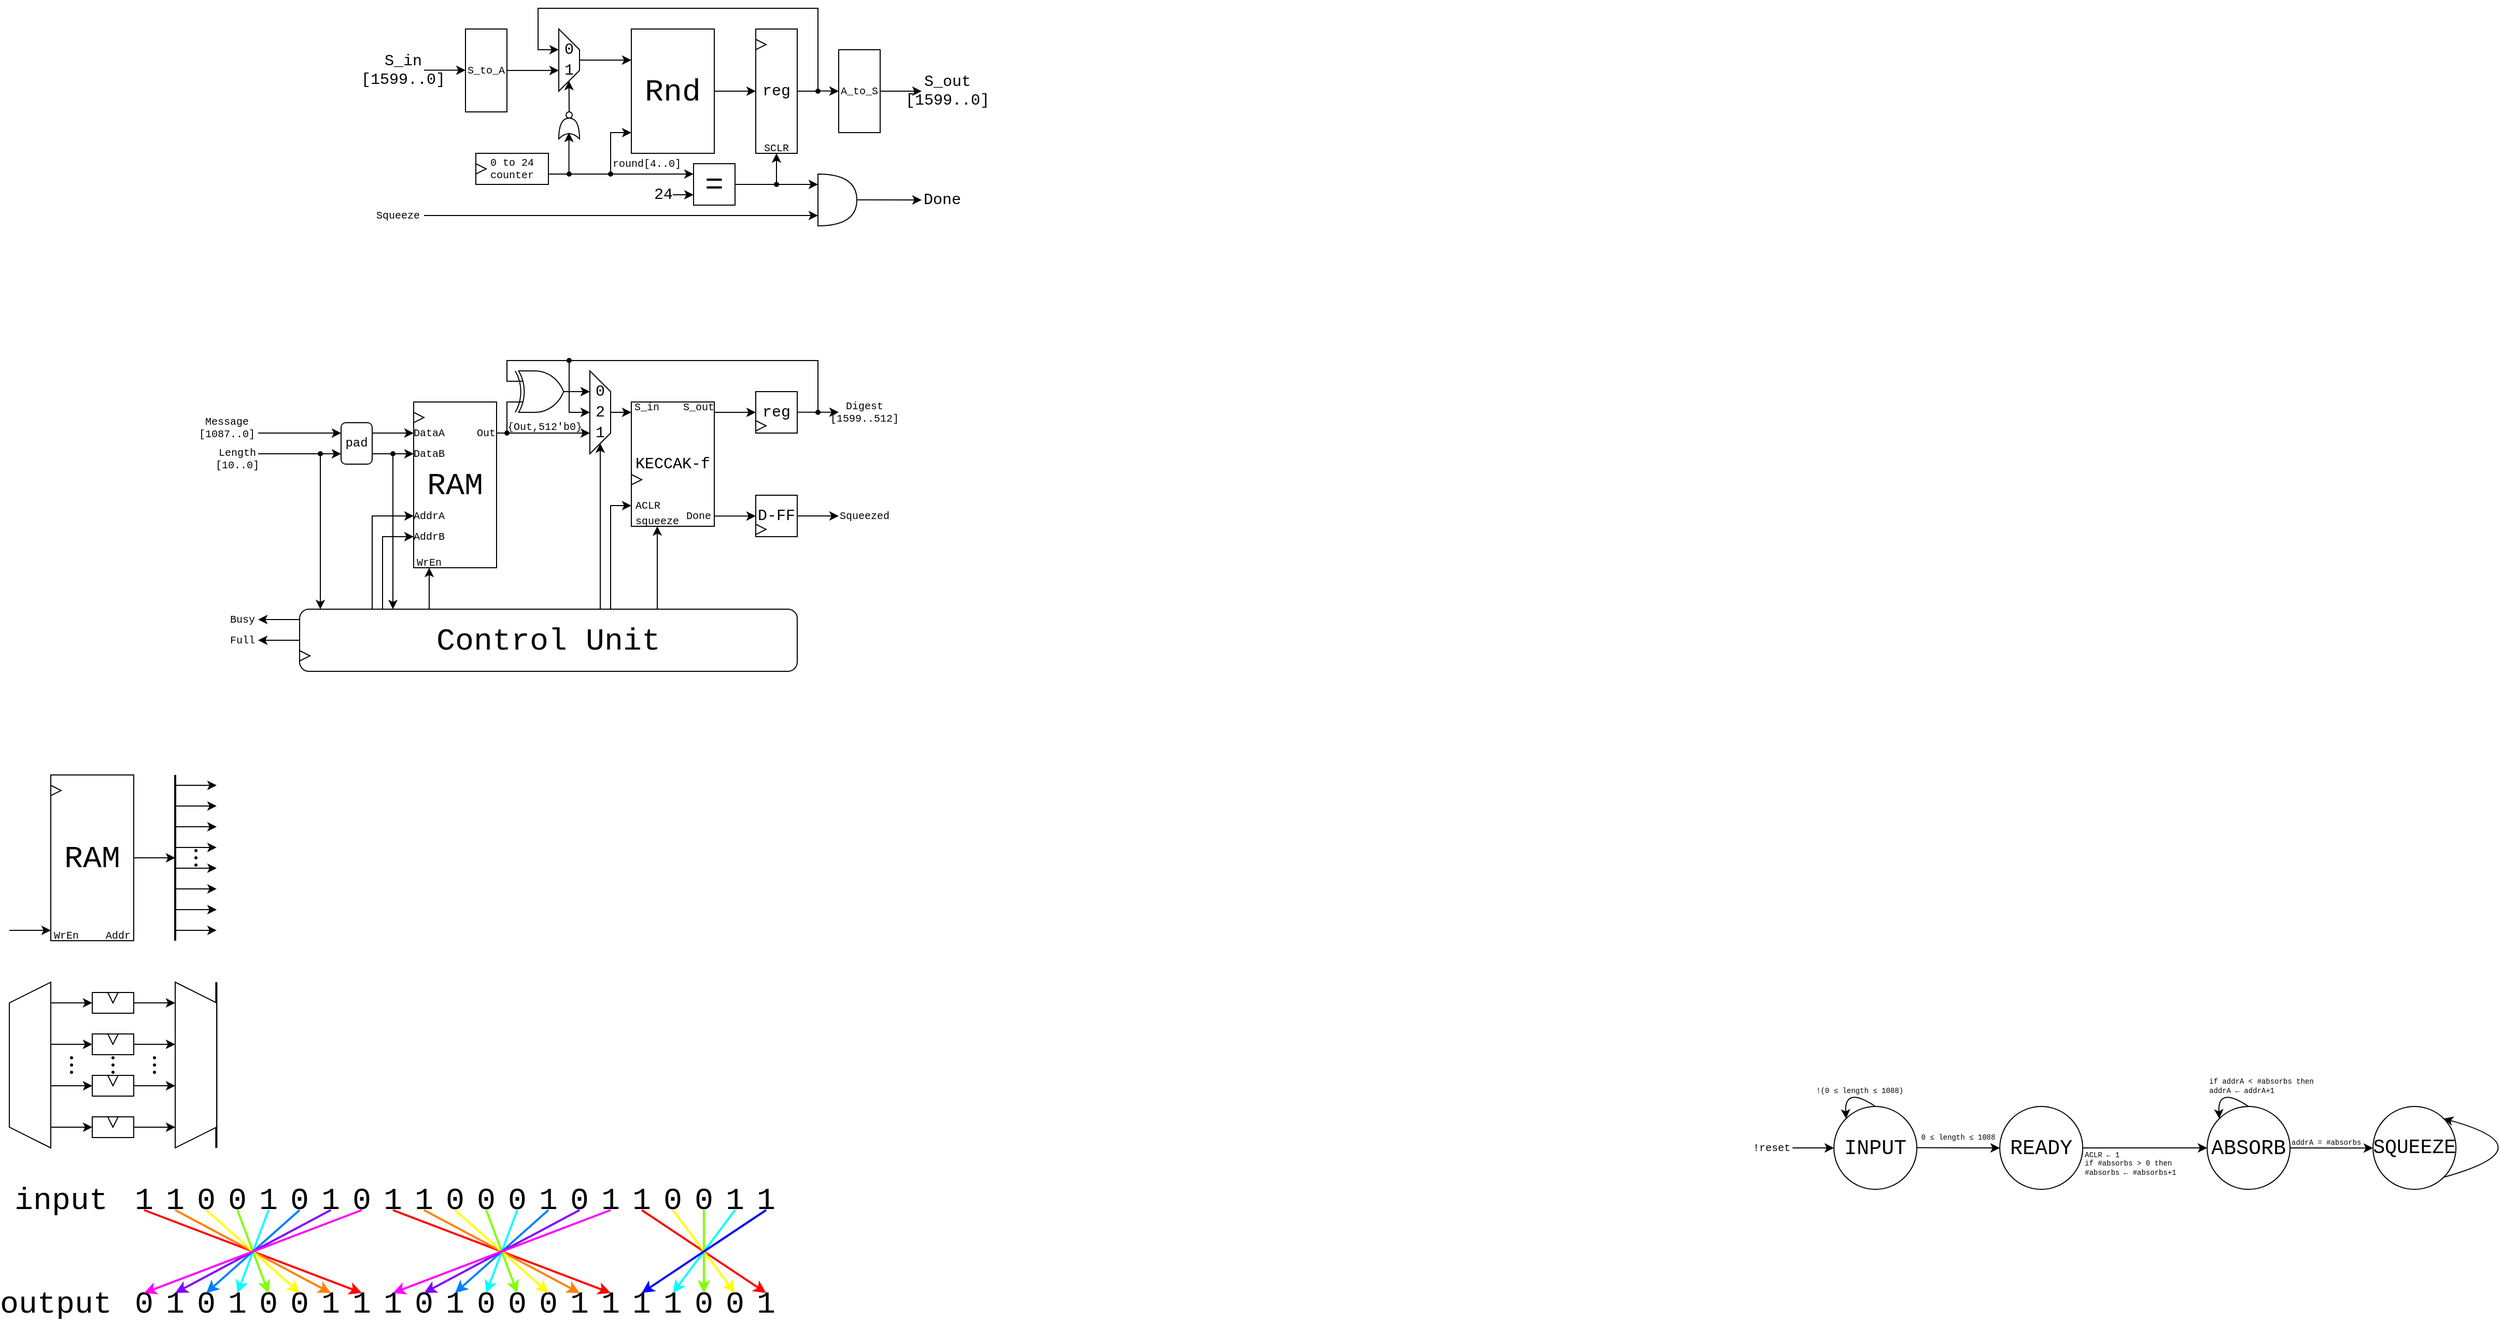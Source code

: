 <mxfile version="22.1.16" type="device">
  <diagram name="Page-1" id="sLG97zDm2SVhleJXKbSt">
    <mxGraphModel dx="552" dy="322" grid="1" gridSize="10" guides="1" tooltips="1" connect="1" arrows="1" fold="1" page="1" pageScale="1" pageWidth="3000" pageHeight="3000" math="0" shadow="0">
      <root>
        <mxCell id="0" />
        <mxCell id="1" parent="0" />
        <mxCell id="cHIxFwoaAzM5gLNZB4nu-59" value="" style="group" parent="1" vertex="1" connectable="0">
          <mxGeometry x="80" y="1120" width="80" height="160" as="geometry" />
        </mxCell>
        <mxCell id="cHIxFwoaAzM5gLNZB4nu-62" value="" style="group" parent="cHIxFwoaAzM5gLNZB4nu-59" vertex="1" connectable="0">
          <mxGeometry width="80" height="160" as="geometry" />
        </mxCell>
        <mxCell id="cHIxFwoaAzM5gLNZB4nu-25" value="RAM" style="rounded=0;whiteSpace=wrap;html=1;fontFamily=Courier New;fontSize=30;" parent="cHIxFwoaAzM5gLNZB4nu-62" vertex="1">
          <mxGeometry width="80" height="160" as="geometry" />
        </mxCell>
        <mxCell id="cHIxFwoaAzM5gLNZB4nu-40" value="" style="triangle;whiteSpace=wrap;html=1;rotation=0;" parent="cHIxFwoaAzM5gLNZB4nu-62" vertex="1">
          <mxGeometry y="10" width="10" height="10" as="geometry" />
        </mxCell>
        <mxCell id="cHIxFwoaAzM5gLNZB4nu-43" value="Addr" style="text;html=1;strokeColor=none;fillColor=none;align=center;verticalAlign=middle;whiteSpace=wrap;rounded=0;fontFamily=Courier New;fontSize=10;" parent="cHIxFwoaAzM5gLNZB4nu-62" vertex="1">
          <mxGeometry x="50" y="150" width="30" height="10" as="geometry" />
        </mxCell>
        <mxCell id="cHIxFwoaAzM5gLNZB4nu-50" value="WrEn" style="text;html=1;strokeColor=none;fillColor=none;align=center;verticalAlign=middle;whiteSpace=wrap;rounded=0;fontFamily=Courier New;fontSize=10;" parent="cHIxFwoaAzM5gLNZB4nu-62" vertex="1">
          <mxGeometry y="150" width="30" height="10" as="geometry" />
        </mxCell>
        <mxCell id="PoA2-wsbi5iG8ftpNb75-3" value="" style="edgeStyle=orthogonalEdgeStyle;rounded=0;orthogonalLoop=1;jettySize=auto;html=1;" parent="1" source="PoA2-wsbi5iG8ftpNb75-1" target="PoA2-wsbi5iG8ftpNb75-2" edge="1">
          <mxGeometry relative="1" as="geometry" />
        </mxCell>
        <mxCell id="PoA2-wsbi5iG8ftpNb75-1" value="Rnd" style="rounded=0;whiteSpace=wrap;html=1;fontFamily=Courier New;fontSize=30;" parent="1" vertex="1">
          <mxGeometry x="640" y="400" width="80" height="120" as="geometry" />
        </mxCell>
        <mxCell id="eLbFSkJ6lN0hgzDZZ-0e-3" value="" style="endArrow=classic;html=1;rounded=0;exitX=1;exitY=0.5;exitDx=0;exitDy=0;entryX=0.333;entryY=1;entryDx=0;entryDy=0;entryPerimeter=0;" parent="1" source="PoA2-wsbi5iG8ftpNb75-2" target="cHIxFwoaAzM5gLNZB4nu-36" edge="1">
          <mxGeometry width="50" height="50" relative="1" as="geometry">
            <mxPoint x="880" y="470" as="sourcePoint" />
            <mxPoint x="560" y="410" as="targetPoint" />
            <Array as="points">
              <mxPoint x="820" y="460" />
              <mxPoint x="820" y="380" />
              <mxPoint x="550" y="380" />
              <mxPoint x="550" y="420" />
            </Array>
          </mxGeometry>
        </mxCell>
        <mxCell id="eLbFSkJ6lN0hgzDZZ-0e-7" value="" style="endArrow=classic;html=1;rounded=0;" parent="1" edge="1">
          <mxGeometry width="50" height="50" relative="1" as="geometry">
            <mxPoint x="580" y="480" as="sourcePoint" />
            <mxPoint x="579.8" y="450" as="targetPoint" />
          </mxGeometry>
        </mxCell>
        <mxCell id="eLbFSkJ6lN0hgzDZZ-0e-11" value="" style="endArrow=classic;html=1;rounded=0;" parent="1" edge="1">
          <mxGeometry width="50" height="50" relative="1" as="geometry">
            <mxPoint x="590" y="430" as="sourcePoint" />
            <mxPoint x="640" y="430" as="targetPoint" />
          </mxGeometry>
        </mxCell>
        <mxCell id="eLbFSkJ6lN0hgzDZZ-0e-12" value="" style="endArrow=classic;html=1;rounded=0;" parent="1" edge="1">
          <mxGeometry width="50" height="50" relative="1" as="geometry">
            <mxPoint x="820" y="459.8" as="sourcePoint" />
            <mxPoint x="840" y="460" as="targetPoint" />
          </mxGeometry>
        </mxCell>
        <mxCell id="eLbFSkJ6lN0hgzDZZ-0e-14" value="" style="ellipse;whiteSpace=wrap;html=1;aspect=fixed;fillColor=#000000;" parent="1" vertex="1">
          <mxGeometry x="818" y="458" width="4" height="4" as="geometry" />
        </mxCell>
        <mxCell id="eLbFSkJ6lN0hgzDZZ-0e-17" value="" style="shape=xor;whiteSpace=wrap;html=1;rotation=-90;" parent="1" vertex="1">
          <mxGeometry x="570" y="486" width="20" height="20" as="geometry" />
        </mxCell>
        <mxCell id="eLbFSkJ6lN0hgzDZZ-0e-18" value="" style="ellipse;whiteSpace=wrap;html=1;aspect=fixed;" parent="1" vertex="1">
          <mxGeometry x="577" y="480" width="6" height="6" as="geometry" />
        </mxCell>
        <mxCell id="eLbFSkJ6lN0hgzDZZ-0e-24" value="" style="group" parent="1" vertex="1" connectable="0">
          <mxGeometry x="490" y="520" width="70" height="30" as="geometry" />
        </mxCell>
        <mxCell id="eLbFSkJ6lN0hgzDZZ-0e-19" value="0 to 24&lt;br style=&quot;font-size: 10px;&quot;&gt;counter" style="rounded=0;whiteSpace=wrap;html=1;fontFamily=Courier New;fontSize=10;" parent="eLbFSkJ6lN0hgzDZZ-0e-24" vertex="1">
          <mxGeometry width="70" height="30" as="geometry" />
        </mxCell>
        <mxCell id="eLbFSkJ6lN0hgzDZZ-0e-20" value="" style="triangle;whiteSpace=wrap;html=1;rotation=0;" parent="eLbFSkJ6lN0hgzDZZ-0e-24" vertex="1">
          <mxGeometry y="10" width="10" height="10" as="geometry" />
        </mxCell>
        <mxCell id="eLbFSkJ6lN0hgzDZZ-0e-25" value="" style="endArrow=classic;html=1;rounded=0;" parent="1" edge="1">
          <mxGeometry width="50" height="50" relative="1" as="geometry">
            <mxPoint x="560" y="540" as="sourcePoint" />
            <mxPoint x="640" y="500" as="targetPoint" />
            <Array as="points">
              <mxPoint x="620" y="540" />
              <mxPoint x="620" y="500" />
            </Array>
          </mxGeometry>
        </mxCell>
        <mxCell id="eLbFSkJ6lN0hgzDZZ-0e-26" value="" style="endArrow=classic;html=1;rounded=0;" parent="1" edge="1">
          <mxGeometry width="50" height="50" relative="1" as="geometry">
            <mxPoint x="579.8" y="540" as="sourcePoint" />
            <mxPoint x="579.8" y="500" as="targetPoint" />
          </mxGeometry>
        </mxCell>
        <mxCell id="eLbFSkJ6lN0hgzDZZ-0e-27" value="" style="ellipse;whiteSpace=wrap;html=1;aspect=fixed;fillColor=#000000;" parent="1" vertex="1">
          <mxGeometry x="578" y="538" width="4" height="4" as="geometry" />
        </mxCell>
        <mxCell id="eLbFSkJ6lN0hgzDZZ-0e-28" value="=" style="rounded=0;whiteSpace=wrap;html=1;fontSize=30;fontFamily=Courier New;" parent="1" vertex="1">
          <mxGeometry x="700" y="530" width="40" height="40" as="geometry" />
        </mxCell>
        <mxCell id="eLbFSkJ6lN0hgzDZZ-0e-29" value="" style="endArrow=classic;html=1;rounded=0;entryX=0.75;entryY=1;entryDx=0;entryDy=0;" parent="1" edge="1">
          <mxGeometry width="50" height="50" relative="1" as="geometry">
            <mxPoint x="520" y="440" as="sourcePoint" />
            <mxPoint x="570" y="440" as="targetPoint" />
          </mxGeometry>
        </mxCell>
        <mxCell id="eLbFSkJ6lN0hgzDZZ-0e-30" value="" style="endArrow=classic;html=1;rounded=0;" parent="1" edge="1">
          <mxGeometry width="50" height="50" relative="1" as="geometry">
            <mxPoint x="680" y="560" as="sourcePoint" />
            <mxPoint x="700" y="560" as="targetPoint" />
          </mxGeometry>
        </mxCell>
        <mxCell id="eLbFSkJ6lN0hgzDZZ-0e-32" value="" style="ellipse;whiteSpace=wrap;html=1;aspect=fixed;fillColor=#000000;" parent="1" vertex="1">
          <mxGeometry x="618" y="538" width="4" height="4" as="geometry" />
        </mxCell>
        <mxCell id="eLbFSkJ6lN0hgzDZZ-0e-33" value="" style="endArrow=classic;html=1;rounded=0;" parent="1" edge="1">
          <mxGeometry width="50" height="50" relative="1" as="geometry">
            <mxPoint x="620" y="540" as="sourcePoint" />
            <mxPoint x="700" y="539.94" as="targetPoint" />
          </mxGeometry>
        </mxCell>
        <mxCell id="eLbFSkJ6lN0hgzDZZ-0e-34" value="24" style="text;html=1;strokeColor=none;fillColor=none;align=center;verticalAlign=middle;whiteSpace=wrap;rounded=0;fontFamily=Courier New;fontSize=15;" parent="1" vertex="1">
          <mxGeometry x="660" y="550" width="22" height="20" as="geometry" />
        </mxCell>
        <mxCell id="eLbFSkJ6lN0hgzDZZ-0e-36" value="" style="endArrow=classic;html=1;rounded=0;" parent="1" edge="1">
          <mxGeometry width="50" height="50" relative="1" as="geometry">
            <mxPoint x="740" y="550" as="sourcePoint" />
            <mxPoint x="780" y="520" as="targetPoint" />
            <Array as="points">
              <mxPoint x="780" y="550" />
            </Array>
          </mxGeometry>
        </mxCell>
        <mxCell id="eLbFSkJ6lN0hgzDZZ-0e-37" value="S_in&lt;br&gt;[1599..0]" style="text;html=1;strokeColor=none;fillColor=none;align=center;verticalAlign=middle;whiteSpace=wrap;rounded=0;fontSize=15;fontFamily=Courier New;" parent="1" vertex="1">
          <mxGeometry x="400" y="427.5" width="40" height="25" as="geometry" />
        </mxCell>
        <mxCell id="eLbFSkJ6lN0hgzDZZ-0e-38" value="round[4..0]" style="text;html=1;strokeColor=none;fillColor=none;align=center;verticalAlign=middle;whiteSpace=wrap;rounded=0;fontSize=10;fontFamily=Courier New;" parent="1" vertex="1">
          <mxGeometry x="620" y="520" width="70" height="20" as="geometry" />
        </mxCell>
        <mxCell id="eLbFSkJ6lN0hgzDZZ-0e-39" value="S_out&lt;br&gt;[1599..0]" style="text;html=1;strokeColor=none;fillColor=none;align=center;verticalAlign=middle;whiteSpace=wrap;rounded=0;fontSize=15;fontFamily=Courier New;" parent="1" vertex="1">
          <mxGeometry x="920" y="447.5" width="50" height="25" as="geometry" />
        </mxCell>
        <mxCell id="eLbFSkJ6lN0hgzDZZ-0e-40" value="S_to_A" style="rounded=0;whiteSpace=wrap;html=1;fontFamily=Courier New;fontSize=10;" parent="1" vertex="1">
          <mxGeometry x="480" y="400" width="40" height="80" as="geometry" />
        </mxCell>
        <mxCell id="eLbFSkJ6lN0hgzDZZ-0e-41" value="" style="endArrow=classic;html=1;rounded=0;" parent="1" edge="1">
          <mxGeometry width="50" height="50" relative="1" as="geometry">
            <mxPoint x="440" y="439.76" as="sourcePoint" />
            <mxPoint x="480" y="439.76" as="targetPoint" />
          </mxGeometry>
        </mxCell>
        <mxCell id="eLbFSkJ6lN0hgzDZZ-0e-42" value="A_to_S" style="rounded=0;whiteSpace=wrap;html=1;fontFamily=Courier New;fontSize=10;" parent="1" vertex="1">
          <mxGeometry x="840" y="420" width="40" height="80" as="geometry" />
        </mxCell>
        <mxCell id="eLbFSkJ6lN0hgzDZZ-0e-43" value="" style="endArrow=classic;html=1;rounded=0;" parent="1" edge="1">
          <mxGeometry width="50" height="50" relative="1" as="geometry">
            <mxPoint x="880" y="460" as="sourcePoint" />
            <mxPoint x="920" y="460" as="targetPoint" />
          </mxGeometry>
        </mxCell>
        <mxCell id="ViOVy5zmuyzSRg3mWkhg-1" value="" style="endArrow=classic;html=1;rounded=0;" parent="1" edge="1">
          <mxGeometry width="50" height="50" relative="1" as="geometry">
            <mxPoint x="780" y="550" as="sourcePoint" />
            <mxPoint x="820" y="550" as="targetPoint" />
          </mxGeometry>
        </mxCell>
        <mxCell id="ViOVy5zmuyzSRg3mWkhg-2" value="" style="ellipse;whiteSpace=wrap;html=1;aspect=fixed;fillColor=#000000;" parent="1" vertex="1">
          <mxGeometry x="778" y="548" width="4" height="4" as="geometry" />
        </mxCell>
        <mxCell id="ViOVy5zmuyzSRg3mWkhg-3" value="Done" style="text;html=1;strokeColor=none;fillColor=none;align=center;verticalAlign=middle;whiteSpace=wrap;rounded=0;fontSize=15;fontFamily=Courier New;" parent="1" vertex="1">
          <mxGeometry x="920" y="557.5" width="40" height="15" as="geometry" />
        </mxCell>
        <mxCell id="cHIxFwoaAzM5gLNZB4nu-13" value="x" style="group" parent="1" vertex="1" connectable="0">
          <mxGeometry x="640" y="760" width="80" height="120" as="geometry" />
        </mxCell>
        <mxCell id="cHIxFwoaAzM5gLNZB4nu-1" value="KECCAK-f" style="rounded=0;whiteSpace=wrap;html=1;fontFamily=Courier New;fontSize=15;" parent="cHIxFwoaAzM5gLNZB4nu-13" vertex="1">
          <mxGeometry width="80" height="120" as="geometry" />
        </mxCell>
        <mxCell id="cHIxFwoaAzM5gLNZB4nu-9" value="Done" style="text;html=1;strokeColor=none;fillColor=none;align=center;verticalAlign=middle;whiteSpace=wrap;rounded=0;fontFamily=Courier New;fontSize=10;" parent="cHIxFwoaAzM5gLNZB4nu-13" vertex="1">
          <mxGeometry x="50" y="105" width="30" height="10" as="geometry" />
        </mxCell>
        <mxCell id="cHIxFwoaAzM5gLNZB4nu-10" value="" style="triangle;whiteSpace=wrap;html=1;rotation=0;" parent="cHIxFwoaAzM5gLNZB4nu-13" vertex="1">
          <mxGeometry y="70" width="10" height="10" as="geometry" />
        </mxCell>
        <mxCell id="cHIxFwoaAzM5gLNZB4nu-11" value="S_in" style="text;html=1;strokeColor=none;fillColor=none;align=center;verticalAlign=middle;whiteSpace=wrap;rounded=0;fontFamily=Courier New;fontSize=10;" parent="cHIxFwoaAzM5gLNZB4nu-13" vertex="1">
          <mxGeometry width="30" height="10" as="geometry" />
        </mxCell>
        <mxCell id="cHIxFwoaAzM5gLNZB4nu-12" value="S_out" style="text;html=1;strokeColor=none;fillColor=none;align=center;verticalAlign=middle;whiteSpace=wrap;rounded=0;fontFamily=Courier New;fontSize=10;" parent="cHIxFwoaAzM5gLNZB4nu-13" vertex="1">
          <mxGeometry x="50" width="30" height="10" as="geometry" />
        </mxCell>
        <mxCell id="FEvc6QxodLgLLCAB3kRR-4" value="squeeze" style="text;html=1;strokeColor=none;fillColor=none;align=center;verticalAlign=middle;whiteSpace=wrap;rounded=0;fontFamily=Courier New;fontSize=10;" parent="cHIxFwoaAzM5gLNZB4nu-13" vertex="1">
          <mxGeometry y="110" width="50" height="10" as="geometry" />
        </mxCell>
        <mxCell id="eut-D_kGqwIJGW8jGn9c-71" value="ACLR" style="text;html=1;strokeColor=none;fillColor=none;align=center;verticalAlign=middle;whiteSpace=wrap;rounded=0;fontFamily=Courier New;fontSize=10;" parent="cHIxFwoaAzM5gLNZB4nu-13" vertex="1">
          <mxGeometry y="95" width="32" height="10" as="geometry" />
        </mxCell>
        <mxCell id="cHIxFwoaAzM5gLNZB4nu-16" value="" style="group" parent="1" vertex="1" connectable="0">
          <mxGeometry x="760" y="400" width="40" height="120" as="geometry" />
        </mxCell>
        <mxCell id="cHIxFwoaAzM5gLNZB4nu-4" value="" style="group" parent="cHIxFwoaAzM5gLNZB4nu-16" vertex="1" connectable="0">
          <mxGeometry width="40" height="120" as="geometry" />
        </mxCell>
        <mxCell id="PoA2-wsbi5iG8ftpNb75-2" value="reg" style="rounded=0;whiteSpace=wrap;html=1;fontFamily=Courier New;fontSize=15;" parent="cHIxFwoaAzM5gLNZB4nu-4" vertex="1">
          <mxGeometry width="40" height="120" as="geometry" />
        </mxCell>
        <mxCell id="PoA2-wsbi5iG8ftpNb75-5" value="" style="triangle;whiteSpace=wrap;html=1;rotation=0;" parent="cHIxFwoaAzM5gLNZB4nu-4" vertex="1">
          <mxGeometry y="10" width="10" height="10" as="geometry" />
        </mxCell>
        <mxCell id="eLbFSkJ6lN0hgzDZZ-0e-35" value="SCLR" style="text;html=1;strokeColor=none;fillColor=none;align=center;verticalAlign=middle;whiteSpace=wrap;rounded=0;fontFamily=Courier New;fontSize=10;" parent="cHIxFwoaAzM5gLNZB4nu-16" vertex="1">
          <mxGeometry x="5" y="110" width="30" height="10" as="geometry" />
        </mxCell>
        <mxCell id="cHIxFwoaAzM5gLNZB4nu-23" value="" style="endArrow=classic;html=1;rounded=0;" parent="1" edge="1">
          <mxGeometry width="50" height="50" relative="1" as="geometry">
            <mxPoint x="720" y="770" as="sourcePoint" />
            <mxPoint x="760" y="770" as="targetPoint" />
          </mxGeometry>
        </mxCell>
        <mxCell id="cHIxFwoaAzM5gLNZB4nu-26" value="" style="endArrow=classic;html=1;rounded=0;" parent="1" edge="1">
          <mxGeometry width="50" height="50" relative="1" as="geometry">
            <mxPoint x="800" y="769.89" as="sourcePoint" />
            <mxPoint x="840" y="769.89" as="targetPoint" />
          </mxGeometry>
        </mxCell>
        <mxCell id="cHIxFwoaAzM5gLNZB4nu-35" value="" style="group" parent="1" vertex="1" connectable="0">
          <mxGeometry x="570" y="400" width="20" height="60" as="geometry" />
        </mxCell>
        <mxCell id="cHIxFwoaAzM5gLNZB4nu-36" value="" style="shape=trapezoid;perimeter=trapezoidPerimeter;whiteSpace=wrap;html=1;fixedSize=1;rotation=90;" parent="cHIxFwoaAzM5gLNZB4nu-35" vertex="1">
          <mxGeometry x="-20" y="20" width="60" height="20" as="geometry" />
        </mxCell>
        <mxCell id="cHIxFwoaAzM5gLNZB4nu-37" value="1" style="text;html=1;strokeColor=none;fillColor=none;align=center;verticalAlign=middle;whiteSpace=wrap;rounded=0;fontSize=15;fontFamily=Courier New;" parent="cHIxFwoaAzM5gLNZB4nu-35" vertex="1">
          <mxGeometry x="5" y="30" width="10" height="20" as="geometry" />
        </mxCell>
        <mxCell id="cHIxFwoaAzM5gLNZB4nu-38" value="0" style="text;html=1;strokeColor=none;fillColor=none;align=center;verticalAlign=middle;whiteSpace=wrap;rounded=0;fontSize=15;fontFamily=Courier New;" parent="cHIxFwoaAzM5gLNZB4nu-35" vertex="1">
          <mxGeometry x="5" y="10" width="10" height="20" as="geometry" />
        </mxCell>
        <mxCell id="cHIxFwoaAzM5gLNZB4nu-42" value="" style="ellipse;whiteSpace=wrap;html=1;aspect=fixed;fillColor=#000000;" parent="1" vertex="1">
          <mxGeometry x="818" y="768" width="4" height="4" as="geometry" />
        </mxCell>
        <mxCell id="cHIxFwoaAzM5gLNZB4nu-17" value="q" style="group;fontSize=10;" parent="1" vertex="1" connectable="0">
          <mxGeometry x="760" y="750" width="40" height="40" as="geometry" />
        </mxCell>
        <mxCell id="cHIxFwoaAzM5gLNZB4nu-18" value="dfd" style="group" parent="cHIxFwoaAzM5gLNZB4nu-17" vertex="1" connectable="0">
          <mxGeometry width="40" height="40" as="geometry" />
        </mxCell>
        <mxCell id="cHIxFwoaAzM5gLNZB4nu-19" value="reg" style="rounded=0;whiteSpace=wrap;html=1;fontFamily=Courier New;fontSize=15;" parent="cHIxFwoaAzM5gLNZB4nu-18" vertex="1">
          <mxGeometry width="40" height="40" as="geometry" />
        </mxCell>
        <mxCell id="ZCDAFu1WIs5Ei6bMoPur-4" value="" style="triangle;whiteSpace=wrap;html=1;rotation=0;" parent="cHIxFwoaAzM5gLNZB4nu-18" vertex="1">
          <mxGeometry y="28" width="10" height="10" as="geometry" />
        </mxCell>
        <mxCell id="cHIxFwoaAzM5gLNZB4nu-65" value="" style="verticalLabelPosition=bottom;shadow=0;dashed=0;align=center;html=1;verticalAlign=top;shape=mxgraph.electrical.logic_gates.logic_gate;operation=xor;rotation=0;aspect=fixed;" parent="1" vertex="1">
          <mxGeometry x="521.34" y="730" width="66.66" height="40" as="geometry" />
        </mxCell>
        <mxCell id="cHIxFwoaAzM5gLNZB4nu-73" value="" style="endArrow=classic;html=1;rounded=0;" parent="1" edge="1">
          <mxGeometry width="50" height="50" relative="1" as="geometry">
            <mxPoint x="720" y="870.11" as="sourcePoint" />
            <mxPoint x="760" y="870.11" as="targetPoint" />
          </mxGeometry>
        </mxCell>
        <mxCell id="cHIxFwoaAzM5gLNZB4nu-74" value="" style="endArrow=classic;html=1;rounded=0;" parent="1" edge="1">
          <mxGeometry width="50" height="50" relative="1" as="geometry">
            <mxPoint x="40" y="1270" as="sourcePoint" />
            <mxPoint x="80" y="1270" as="targetPoint" />
          </mxGeometry>
        </mxCell>
        <mxCell id="cHIxFwoaAzM5gLNZB4nu-91" value="" style="group" parent="1" vertex="1" connectable="0">
          <mxGeometry x="600" y="730" width="20" height="80" as="geometry" />
        </mxCell>
        <mxCell id="cHIxFwoaAzM5gLNZB4nu-88" value="" style="shape=trapezoid;perimeter=trapezoidPerimeter;whiteSpace=wrap;html=1;fixedSize=1;rotation=90;" parent="cHIxFwoaAzM5gLNZB4nu-91" vertex="1">
          <mxGeometry x="-30" y="30" width="80" height="20" as="geometry" />
        </mxCell>
        <mxCell id="cHIxFwoaAzM5gLNZB4nu-89" value="1" style="text;html=1;strokeColor=none;fillColor=none;align=center;verticalAlign=middle;whiteSpace=wrap;rounded=0;fontSize=15;fontFamily=Courier New;" parent="cHIxFwoaAzM5gLNZB4nu-91" vertex="1">
          <mxGeometry x="5" y="50" width="10" height="20" as="geometry" />
        </mxCell>
        <mxCell id="cHIxFwoaAzM5gLNZB4nu-90" value="0" style="text;html=1;strokeColor=none;fillColor=none;align=center;verticalAlign=middle;whiteSpace=wrap;rounded=0;fontSize=15;fontFamily=Courier New;" parent="cHIxFwoaAzM5gLNZB4nu-91" vertex="1">
          <mxGeometry x="5" y="10" width="10" height="20" as="geometry" />
        </mxCell>
        <mxCell id="cHIxFwoaAzM5gLNZB4nu-92" value="" style="endArrow=classic;html=1;rounded=0;" parent="1" edge="1">
          <mxGeometry width="50" height="50" relative="1" as="geometry">
            <mxPoint x="620" y="770" as="sourcePoint" />
            <mxPoint x="640" y="770" as="targetPoint" />
          </mxGeometry>
        </mxCell>
        <mxCell id="cHIxFwoaAzM5gLNZB4nu-93" value="" style="endArrow=none;html=1;rounded=0;entryX=0;entryY=0.25;entryDx=0;entryDy=0;entryPerimeter=0;" parent="1" target="cHIxFwoaAzM5gLNZB4nu-65" edge="1">
          <mxGeometry width="50" height="50" relative="1" as="geometry">
            <mxPoint x="820" y="770" as="sourcePoint" />
            <mxPoint x="533" y="740" as="targetPoint" />
            <Array as="points">
              <mxPoint x="820" y="720" />
              <mxPoint x="520" y="720" />
              <mxPoint x="520" y="740" />
            </Array>
          </mxGeometry>
        </mxCell>
        <mxCell id="cHIxFwoaAzM5gLNZB4nu-94" value="" style="endArrow=classic;html=1;rounded=0;" parent="1" edge="1">
          <mxGeometry width="50" height="50" relative="1" as="geometry">
            <mxPoint x="510" y="790" as="sourcePoint" />
            <mxPoint x="600" y="790" as="targetPoint" />
          </mxGeometry>
        </mxCell>
        <mxCell id="cHIxFwoaAzM5gLNZB4nu-95" value="" style="endArrow=none;html=1;rounded=0;entryX=0;entryY=0.75;entryDx=0;entryDy=0;entryPerimeter=0;" parent="1" target="cHIxFwoaAzM5gLNZB4nu-65" edge="1">
          <mxGeometry width="50" height="50" relative="1" as="geometry">
            <mxPoint x="520" y="790" as="sourcePoint" />
            <mxPoint x="533.34" y="750" as="targetPoint" />
            <Array as="points">
              <mxPoint x="520" y="760" />
            </Array>
          </mxGeometry>
        </mxCell>
        <mxCell id="cHIxFwoaAzM5gLNZB4nu-100" value="" style="ellipse;whiteSpace=wrap;html=1;aspect=fixed;fillColor=#000000;" parent="1" vertex="1">
          <mxGeometry x="518" y="788" width="4" height="4" as="geometry" />
        </mxCell>
        <mxCell id="cHIxFwoaAzM5gLNZB4nu-101" value="Digest&lt;br&gt;[1599..512]" style="text;strokeColor=none;align=center;fillColor=none;html=1;verticalAlign=middle;whiteSpace=wrap;rounded=0;fontFamily=Courier New;fontSize=10;" parent="1" vertex="1">
          <mxGeometry x="830" y="765" width="70" height="10" as="geometry" />
        </mxCell>
        <mxCell id="FjcZewFNtERQtlechSxF-1" value="" style="shape=or;whiteSpace=wrap;html=1;aspect=fixed;" parent="1" vertex="1">
          <mxGeometry x="820" y="540" width="37.5" height="50" as="geometry" />
        </mxCell>
        <mxCell id="FEvc6QxodLgLLCAB3kRR-1" value="Squeeze" style="text;html=1;strokeColor=none;fillColor=none;align=center;verticalAlign=middle;whiteSpace=wrap;rounded=0;fontFamily=Courier New;fontSize=10;" parent="1" vertex="1">
          <mxGeometry x="390" y="570" width="50" height="20" as="geometry" />
        </mxCell>
        <mxCell id="FEvc6QxodLgLLCAB3kRR-2" value="" style="endArrow=classic;html=1;rounded=0;" parent="1" edge="1">
          <mxGeometry width="50" height="50" relative="1" as="geometry">
            <mxPoint x="440" y="580" as="sourcePoint" />
            <mxPoint x="820" y="580" as="targetPoint" />
          </mxGeometry>
        </mxCell>
        <mxCell id="FEvc6QxodLgLLCAB3kRR-3" value="" style="endArrow=classic;html=1;rounded=0;" parent="1" edge="1">
          <mxGeometry width="50" height="50" relative="1" as="geometry">
            <mxPoint x="857.5" y="564.93" as="sourcePoint" />
            <mxPoint x="920" y="565" as="targetPoint" />
          </mxGeometry>
        </mxCell>
        <mxCell id="FEvc6QxodLgLLCAB3kRR-5" value="" style="endArrow=classic;html=1;rounded=0;" parent="1" edge="1">
          <mxGeometry width="50" height="50" relative="1" as="geometry">
            <mxPoint x="665" y="960" as="sourcePoint" />
            <mxPoint x="665" y="880" as="targetPoint" />
          </mxGeometry>
        </mxCell>
        <mxCell id="FEvc6QxodLgLLCAB3kRR-6" value="" style="endArrow=none;html=1;rounded=0;strokeWidth=2;" parent="1" edge="1">
          <mxGeometry width="50" height="50" relative="1" as="geometry">
            <mxPoint x="200" y="1280" as="sourcePoint" />
            <mxPoint x="200" y="1120" as="targetPoint" />
          </mxGeometry>
        </mxCell>
        <mxCell id="FEvc6QxodLgLLCAB3kRR-7" value="" style="endArrow=classic;html=1;rounded=0;" parent="1" edge="1">
          <mxGeometry width="50" height="50" relative="1" as="geometry">
            <mxPoint x="160" y="1200" as="sourcePoint" />
            <mxPoint x="200" y="1200" as="targetPoint" />
          </mxGeometry>
        </mxCell>
        <mxCell id="FEvc6QxodLgLLCAB3kRR-10" value="" style="endArrow=classic;html=1;rounded=0;" parent="1" edge="1">
          <mxGeometry width="50" height="50" relative="1" as="geometry">
            <mxPoint x="200" y="1130" as="sourcePoint" />
            <mxPoint x="240" y="1130" as="targetPoint" />
          </mxGeometry>
        </mxCell>
        <mxCell id="FEvc6QxodLgLLCAB3kRR-12" value="" style="endArrow=classic;html=1;rounded=0;" parent="1" edge="1">
          <mxGeometry width="50" height="50" relative="1" as="geometry">
            <mxPoint x="200" y="1149.96" as="sourcePoint" />
            <mxPoint x="240" y="1149.96" as="targetPoint" />
          </mxGeometry>
        </mxCell>
        <mxCell id="FEvc6QxodLgLLCAB3kRR-13" value="" style="endArrow=classic;html=1;rounded=0;" parent="1" edge="1">
          <mxGeometry width="50" height="50" relative="1" as="geometry">
            <mxPoint x="200" y="1170" as="sourcePoint" />
            <mxPoint x="240" y="1170" as="targetPoint" />
          </mxGeometry>
        </mxCell>
        <mxCell id="FEvc6QxodLgLLCAB3kRR-14" value="" style="endArrow=classic;html=1;rounded=0;" parent="1" edge="1">
          <mxGeometry width="50" height="50" relative="1" as="geometry">
            <mxPoint x="200" y="1189.96" as="sourcePoint" />
            <mxPoint x="240" y="1189.96" as="targetPoint" />
          </mxGeometry>
        </mxCell>
        <mxCell id="FEvc6QxodLgLLCAB3kRR-15" value="" style="endArrow=classic;html=1;rounded=0;" parent="1" edge="1">
          <mxGeometry width="50" height="50" relative="1" as="geometry">
            <mxPoint x="200" y="1210" as="sourcePoint" />
            <mxPoint x="240" y="1210" as="targetPoint" />
          </mxGeometry>
        </mxCell>
        <mxCell id="FEvc6QxodLgLLCAB3kRR-16" value="" style="endArrow=classic;html=1;rounded=0;" parent="1" edge="1">
          <mxGeometry width="50" height="50" relative="1" as="geometry">
            <mxPoint x="200" y="1229.96" as="sourcePoint" />
            <mxPoint x="240" y="1229.96" as="targetPoint" />
          </mxGeometry>
        </mxCell>
        <mxCell id="FEvc6QxodLgLLCAB3kRR-17" value="" style="endArrow=classic;html=1;rounded=0;" parent="1" edge="1">
          <mxGeometry width="50" height="50" relative="1" as="geometry">
            <mxPoint x="200" y="1250" as="sourcePoint" />
            <mxPoint x="240" y="1250" as="targetPoint" />
          </mxGeometry>
        </mxCell>
        <mxCell id="FEvc6QxodLgLLCAB3kRR-18" value="" style="endArrow=classic;html=1;rounded=0;" parent="1" edge="1">
          <mxGeometry width="50" height="50" relative="1" as="geometry">
            <mxPoint x="200" y="1269.96" as="sourcePoint" />
            <mxPoint x="240" y="1269.96" as="targetPoint" />
          </mxGeometry>
        </mxCell>
        <mxCell id="eut-D_kGqwIJGW8jGn9c-1" value="" style="group" parent="1" vertex="1" connectable="0">
          <mxGeometry x="430" y="760" width="80" height="160" as="geometry" />
        </mxCell>
        <mxCell id="eut-D_kGqwIJGW8jGn9c-2" value="" style="group" parent="eut-D_kGqwIJGW8jGn9c-1" vertex="1" connectable="0">
          <mxGeometry width="80" height="160" as="geometry" />
        </mxCell>
        <mxCell id="eut-D_kGqwIJGW8jGn9c-3" value="RAM" style="rounded=0;whiteSpace=wrap;html=1;fontFamily=Courier New;fontSize=30;" parent="eut-D_kGqwIJGW8jGn9c-2" vertex="1">
          <mxGeometry width="80" height="160" as="geometry" />
        </mxCell>
        <mxCell id="eut-D_kGqwIJGW8jGn9c-4" value="" style="triangle;whiteSpace=wrap;html=1;rotation=0;" parent="eut-D_kGqwIJGW8jGn9c-2" vertex="1">
          <mxGeometry y="10" width="10" height="10" as="geometry" />
        </mxCell>
        <mxCell id="eut-D_kGqwIJGW8jGn9c-6" value="WrEn" style="text;html=1;strokeColor=none;fillColor=none;align=center;verticalAlign=middle;whiteSpace=wrap;rounded=0;fontFamily=Courier New;fontSize=10;" parent="eut-D_kGqwIJGW8jGn9c-2" vertex="1">
          <mxGeometry y="150" width="30" height="10" as="geometry" />
        </mxCell>
        <mxCell id="ygHASTgUk0fJVhTD5rLn-7" value="DataA" style="text;html=1;strokeColor=none;fillColor=none;align=center;verticalAlign=middle;whiteSpace=wrap;rounded=0;fontFamily=Courier New;fontSize=10;" parent="eut-D_kGqwIJGW8jGn9c-2" vertex="1">
          <mxGeometry y="25" width="30" height="10" as="geometry" />
        </mxCell>
        <mxCell id="ygHASTgUk0fJVhTD5rLn-14" value="Out" style="text;html=1;strokeColor=none;fillColor=none;align=center;verticalAlign=middle;whiteSpace=wrap;rounded=0;fontFamily=Courier New;fontSize=10;" parent="eut-D_kGqwIJGW8jGn9c-2" vertex="1">
          <mxGeometry x="60" y="25" width="20" height="10" as="geometry" />
        </mxCell>
        <mxCell id="eut-D_kGqwIJGW8jGn9c-7" value="{Out,512&#39;b0}" style="text;strokeColor=none;align=center;fillColor=none;html=1;verticalAlign=middle;whiteSpace=wrap;rounded=0;fontFamily=Courier New;fontSize=10;" parent="1" vertex="1">
          <mxGeometry x="522" y="779" width="69" height="10" as="geometry" />
        </mxCell>
        <mxCell id="eut-D_kGqwIJGW8jGn9c-8" value="" style="endArrow=classic;html=1;rounded=0;" parent="1" edge="1">
          <mxGeometry width="50" height="50" relative="1" as="geometry">
            <mxPoint x="390" y="810" as="sourcePoint" />
            <mxPoint x="430" y="810" as="targetPoint" />
          </mxGeometry>
        </mxCell>
        <mxCell id="eut-D_kGqwIJGW8jGn9c-24" value="" style="group" parent="1" vertex="1" connectable="0">
          <mxGeometry x="219" y="1192" width="2" height="16" as="geometry" />
        </mxCell>
        <mxCell id="eut-D_kGqwIJGW8jGn9c-25" value="" style="ellipse;whiteSpace=wrap;html=1;aspect=fixed;fillColor=#000000;" parent="eut-D_kGqwIJGW8jGn9c-24" vertex="1">
          <mxGeometry width="2" height="2" as="geometry" />
        </mxCell>
        <mxCell id="eut-D_kGqwIJGW8jGn9c-26" value="" style="ellipse;whiteSpace=wrap;html=1;aspect=fixed;fillColor=#000000;" parent="eut-D_kGqwIJGW8jGn9c-24" vertex="1">
          <mxGeometry y="7" width="2" height="2" as="geometry" />
        </mxCell>
        <mxCell id="eut-D_kGqwIJGW8jGn9c-27" value="" style="ellipse;whiteSpace=wrap;html=1;aspect=fixed;fillColor=#000000;" parent="eut-D_kGqwIJGW8jGn9c-24" vertex="1">
          <mxGeometry y="14" width="2" height="2" as="geometry" />
        </mxCell>
        <mxCell id="FEvc6QxodLgLLCAB3kRR-20" value="" style="endArrow=none;html=1;rounded=0;strokeWidth=2;" parent="1" edge="1">
          <mxGeometry width="50" height="50" relative="1" as="geometry">
            <mxPoint x="239.67" y="1480" as="sourcePoint" />
            <mxPoint x="239.67" y="1320" as="targetPoint" />
          </mxGeometry>
        </mxCell>
        <mxCell id="eut-D_kGqwIJGW8jGn9c-38" value="pad" style="rounded=1;whiteSpace=wrap;html=1;fontFamily=Courier New;" parent="1" vertex="1">
          <mxGeometry x="360" y="780" width="30" height="40" as="geometry" />
        </mxCell>
        <mxCell id="eut-D_kGqwIJGW8jGn9c-69" value="Control Unit" style="rounded=1;whiteSpace=wrap;html=1;fontFamily=Courier New;fontSize=30;" parent="1" vertex="1">
          <mxGeometry x="320" y="960" width="480" height="60" as="geometry" />
        </mxCell>
        <mxCell id="eut-D_kGqwIJGW8jGn9c-72" value="" style="endArrow=classic;html=1;rounded=0;" parent="1" edge="1">
          <mxGeometry width="50" height="50" relative="1" as="geometry">
            <mxPoint x="620" y="960" as="sourcePoint" />
            <mxPoint x="640" y="860" as="targetPoint" />
            <Array as="points">
              <mxPoint x="620" y="860" />
            </Array>
          </mxGeometry>
        </mxCell>
        <mxCell id="eut-D_kGqwIJGW8jGn9c-73" value="" style="endArrow=classic;html=1;rounded=0;" parent="1" edge="1">
          <mxGeometry width="50" height="50" relative="1" as="geometry">
            <mxPoint x="610" y="960" as="sourcePoint" />
            <mxPoint x="610" y="800" as="targetPoint" />
          </mxGeometry>
        </mxCell>
        <mxCell id="eut-D_kGqwIJGW8jGn9c-74" value="2" style="text;html=1;strokeColor=none;fillColor=none;align=center;verticalAlign=middle;whiteSpace=wrap;rounded=0;fontSize=15;fontFamily=Courier New;" parent="1" vertex="1">
          <mxGeometry x="605" y="760" width="10" height="20" as="geometry" />
        </mxCell>
        <mxCell id="eut-D_kGqwIJGW8jGn9c-75" value="" style="endArrow=classic;html=1;rounded=0;" parent="1" edge="1">
          <mxGeometry width="50" height="50" relative="1" as="geometry">
            <mxPoint x="580" y="720" as="sourcePoint" />
            <mxPoint x="600" y="770" as="targetPoint" />
            <Array as="points">
              <mxPoint x="580" y="770" />
            </Array>
          </mxGeometry>
        </mxCell>
        <mxCell id="eut-D_kGqwIJGW8jGn9c-79" value="Message&lt;br&gt;[1087..0]" style="text;strokeColor=none;align=center;fillColor=none;html=1;verticalAlign=middle;whiteSpace=wrap;rounded=0;fontFamily=Courier New;fontSize=10;" parent="1" vertex="1">
          <mxGeometry x="220" y="780" width="60" height="10" as="geometry" />
        </mxCell>
        <mxCell id="6oJRlknWp8qtzXXGllqk-2" value="" style="group" parent="1" vertex="1" connectable="0">
          <mxGeometry x="40" y="1320" width="200" height="160" as="geometry" />
        </mxCell>
        <mxCell id="FjcZewFNtERQtlechSxF-6" value="" style="shape=trapezoid;perimeter=trapezoidPerimeter;whiteSpace=wrap;html=1;fixedSize=1;rotation=90;" parent="6oJRlknWp8qtzXXGllqk-2" vertex="1">
          <mxGeometry x="100" y="60" width="160" height="40" as="geometry" />
        </mxCell>
        <mxCell id="FjcZewFNtERQtlechSxF-2" value="" style="rounded=0;whiteSpace=wrap;html=1;" parent="6oJRlknWp8qtzXXGllqk-2" vertex="1">
          <mxGeometry x="80" y="10" width="40" height="20" as="geometry" />
        </mxCell>
        <mxCell id="FjcZewFNtERQtlechSxF-3" value="" style="rounded=0;whiteSpace=wrap;html=1;" parent="6oJRlknWp8qtzXXGllqk-2" vertex="1">
          <mxGeometry x="80" y="50" width="40" height="20" as="geometry" />
        </mxCell>
        <mxCell id="FjcZewFNtERQtlechSxF-4" value="" style="rounded=0;whiteSpace=wrap;html=1;" parent="6oJRlknWp8qtzXXGllqk-2" vertex="1">
          <mxGeometry x="80" y="90" width="40" height="20" as="geometry" />
        </mxCell>
        <mxCell id="FjcZewFNtERQtlechSxF-5" value="" style="rounded=0;whiteSpace=wrap;html=1;" parent="6oJRlknWp8qtzXXGllqk-2" vertex="1">
          <mxGeometry x="80" y="130" width="40" height="20" as="geometry" />
        </mxCell>
        <mxCell id="FEvc6QxodLgLLCAB3kRR-19" value="" style="shape=trapezoid;perimeter=trapezoidPerimeter;whiteSpace=wrap;html=1;fixedSize=1;rotation=-90;" parent="6oJRlknWp8qtzXXGllqk-2" vertex="1">
          <mxGeometry x="-60" y="60" width="160" height="40" as="geometry" />
        </mxCell>
        <mxCell id="FEvc6QxodLgLLCAB3kRR-21" value="" style="endArrow=classic;html=1;rounded=0;" parent="6oJRlknWp8qtzXXGllqk-2" edge="1">
          <mxGeometry width="50" height="50" relative="1" as="geometry">
            <mxPoint x="119.95" y="20" as="sourcePoint" />
            <mxPoint x="159.95" y="20" as="targetPoint" />
          </mxGeometry>
        </mxCell>
        <mxCell id="FEvc6QxodLgLLCAB3kRR-22" value="" style="triangle;whiteSpace=wrap;html=1;rotation=90;" parent="6oJRlknWp8qtzXXGllqk-2" vertex="1">
          <mxGeometry x="94.95" y="10" width="10" height="10" as="geometry" />
        </mxCell>
        <mxCell id="FEvc6QxodLgLLCAB3kRR-23" value="" style="triangle;whiteSpace=wrap;html=1;rotation=90;" parent="6oJRlknWp8qtzXXGllqk-2" vertex="1">
          <mxGeometry x="94.95" y="50" width="10" height="10" as="geometry" />
        </mxCell>
        <mxCell id="FEvc6QxodLgLLCAB3kRR-24" value="" style="triangle;whiteSpace=wrap;html=1;rotation=90;" parent="6oJRlknWp8qtzXXGllqk-2" vertex="1">
          <mxGeometry x="94.95" y="90" width="10" height="10" as="geometry" />
        </mxCell>
        <mxCell id="FEvc6QxodLgLLCAB3kRR-25" value="" style="triangle;whiteSpace=wrap;html=1;rotation=90;" parent="6oJRlknWp8qtzXXGllqk-2" vertex="1">
          <mxGeometry x="94.95" y="130" width="10" height="10" as="geometry" />
        </mxCell>
        <mxCell id="FEvc6QxodLgLLCAB3kRR-27" value="" style="endArrow=classic;html=1;rounded=0;" parent="6oJRlknWp8qtzXXGllqk-2" edge="1">
          <mxGeometry width="50" height="50" relative="1" as="geometry">
            <mxPoint x="119.95" y="60" as="sourcePoint" />
            <mxPoint x="159.95" y="60" as="targetPoint" />
          </mxGeometry>
        </mxCell>
        <mxCell id="FEvc6QxodLgLLCAB3kRR-28" value="" style="endArrow=classic;html=1;rounded=0;" parent="6oJRlknWp8qtzXXGllqk-2" edge="1">
          <mxGeometry width="50" height="50" relative="1" as="geometry">
            <mxPoint x="120" y="100" as="sourcePoint" />
            <mxPoint x="160" y="100" as="targetPoint" />
          </mxGeometry>
        </mxCell>
        <mxCell id="FEvc6QxodLgLLCAB3kRR-29" value="" style="endArrow=classic;html=1;rounded=0;" parent="6oJRlknWp8qtzXXGllqk-2" edge="1">
          <mxGeometry width="50" height="50" relative="1" as="geometry">
            <mxPoint x="120" y="140" as="sourcePoint" />
            <mxPoint x="160" y="140" as="targetPoint" />
          </mxGeometry>
        </mxCell>
        <mxCell id="FEvc6QxodLgLLCAB3kRR-30" value="" style="endArrow=classic;html=1;rounded=0;" parent="6oJRlknWp8qtzXXGllqk-2" edge="1">
          <mxGeometry width="50" height="50" relative="1" as="geometry">
            <mxPoint x="39.95" y="20" as="sourcePoint" />
            <mxPoint x="79.95" y="20" as="targetPoint" />
          </mxGeometry>
        </mxCell>
        <mxCell id="FEvc6QxodLgLLCAB3kRR-31" value="" style="endArrow=classic;html=1;rounded=0;" parent="6oJRlknWp8qtzXXGllqk-2" edge="1">
          <mxGeometry width="50" height="50" relative="1" as="geometry">
            <mxPoint x="39.95" y="60" as="sourcePoint" />
            <mxPoint x="79.95" y="60" as="targetPoint" />
          </mxGeometry>
        </mxCell>
        <mxCell id="FEvc6QxodLgLLCAB3kRR-32" value="" style="endArrow=classic;html=1;rounded=0;" parent="6oJRlknWp8qtzXXGllqk-2" edge="1">
          <mxGeometry width="50" height="50" relative="1" as="geometry">
            <mxPoint x="40" y="100" as="sourcePoint" />
            <mxPoint x="80" y="100" as="targetPoint" />
          </mxGeometry>
        </mxCell>
        <mxCell id="FEvc6QxodLgLLCAB3kRR-33" value="" style="endArrow=classic;html=1;rounded=0;" parent="6oJRlknWp8qtzXXGllqk-2" edge="1">
          <mxGeometry width="50" height="50" relative="1" as="geometry">
            <mxPoint x="40" y="140" as="sourcePoint" />
            <mxPoint x="80" y="140" as="targetPoint" />
          </mxGeometry>
        </mxCell>
        <mxCell id="eut-D_kGqwIJGW8jGn9c-15" value="" style="group" parent="6oJRlknWp8qtzXXGllqk-2" vertex="1" connectable="0">
          <mxGeometry x="99" y="72" width="2" height="16" as="geometry" />
        </mxCell>
        <mxCell id="eut-D_kGqwIJGW8jGn9c-12" value="" style="ellipse;whiteSpace=wrap;html=1;aspect=fixed;fillColor=#000000;" parent="eut-D_kGqwIJGW8jGn9c-15" vertex="1">
          <mxGeometry width="2" height="2" as="geometry" />
        </mxCell>
        <mxCell id="eut-D_kGqwIJGW8jGn9c-13" value="" style="ellipse;whiteSpace=wrap;html=1;aspect=fixed;fillColor=#000000;" parent="eut-D_kGqwIJGW8jGn9c-15" vertex="1">
          <mxGeometry y="7" width="2" height="2" as="geometry" />
        </mxCell>
        <mxCell id="eut-D_kGqwIJGW8jGn9c-14" value="" style="ellipse;whiteSpace=wrap;html=1;aspect=fixed;fillColor=#000000;" parent="eut-D_kGqwIJGW8jGn9c-15" vertex="1">
          <mxGeometry y="14" width="2" height="2" as="geometry" />
        </mxCell>
        <mxCell id="eut-D_kGqwIJGW8jGn9c-16" value="" style="group" parent="6oJRlknWp8qtzXXGllqk-2" vertex="1" connectable="0">
          <mxGeometry x="59" y="72" width="2" height="16" as="geometry" />
        </mxCell>
        <mxCell id="eut-D_kGqwIJGW8jGn9c-17" value="" style="ellipse;whiteSpace=wrap;html=1;aspect=fixed;fillColor=#000000;" parent="eut-D_kGqwIJGW8jGn9c-16" vertex="1">
          <mxGeometry width="2" height="2" as="geometry" />
        </mxCell>
        <mxCell id="eut-D_kGqwIJGW8jGn9c-18" value="" style="ellipse;whiteSpace=wrap;html=1;aspect=fixed;fillColor=#000000;" parent="eut-D_kGqwIJGW8jGn9c-16" vertex="1">
          <mxGeometry y="7" width="2" height="2" as="geometry" />
        </mxCell>
        <mxCell id="eut-D_kGqwIJGW8jGn9c-19" value="" style="ellipse;whiteSpace=wrap;html=1;aspect=fixed;fillColor=#000000;" parent="eut-D_kGqwIJGW8jGn9c-16" vertex="1">
          <mxGeometry y="14" width="2" height="2" as="geometry" />
        </mxCell>
        <mxCell id="eut-D_kGqwIJGW8jGn9c-20" value="" style="group" parent="6oJRlknWp8qtzXXGllqk-2" vertex="1" connectable="0">
          <mxGeometry x="139" y="72" width="2" height="16" as="geometry" />
        </mxCell>
        <mxCell id="eut-D_kGqwIJGW8jGn9c-21" value="" style="ellipse;whiteSpace=wrap;html=1;aspect=fixed;fillColor=#000000;" parent="eut-D_kGqwIJGW8jGn9c-20" vertex="1">
          <mxGeometry width="2" height="2" as="geometry" />
        </mxCell>
        <mxCell id="eut-D_kGqwIJGW8jGn9c-22" value="" style="ellipse;whiteSpace=wrap;html=1;aspect=fixed;fillColor=#000000;" parent="eut-D_kGqwIJGW8jGn9c-20" vertex="1">
          <mxGeometry y="7" width="2" height="2" as="geometry" />
        </mxCell>
        <mxCell id="eut-D_kGqwIJGW8jGn9c-23" value="" style="ellipse;whiteSpace=wrap;html=1;aspect=fixed;fillColor=#000000;" parent="eut-D_kGqwIJGW8jGn9c-20" vertex="1">
          <mxGeometry y="14" width="2" height="2" as="geometry" />
        </mxCell>
        <mxCell id="ygHASTgUk0fJVhTD5rLn-1" value="" style="endArrow=classic;html=1;rounded=0;" parent="1" edge="1">
          <mxGeometry width="50" height="50" relative="1" as="geometry">
            <mxPoint x="390" y="790" as="sourcePoint" />
            <mxPoint x="430" y="790" as="targetPoint" />
          </mxGeometry>
        </mxCell>
        <mxCell id="ygHASTgUk0fJVhTD5rLn-5" value="" style="endArrow=classic;html=1;rounded=0;" parent="1" edge="1">
          <mxGeometry width="50" height="50" relative="1" as="geometry">
            <mxPoint x="280" y="810" as="sourcePoint" />
            <mxPoint x="360" y="810" as="targetPoint" />
          </mxGeometry>
        </mxCell>
        <mxCell id="ygHASTgUk0fJVhTD5rLn-6" value="" style="endArrow=classic;html=1;rounded=0;" parent="1" edge="1">
          <mxGeometry width="50" height="50" relative="1" as="geometry">
            <mxPoint x="280" y="790" as="sourcePoint" />
            <mxPoint x="360" y="790" as="targetPoint" />
          </mxGeometry>
        </mxCell>
        <mxCell id="ygHASTgUk0fJVhTD5rLn-8" value="DataB" style="text;html=1;strokeColor=none;fillColor=none;align=center;verticalAlign=middle;whiteSpace=wrap;rounded=0;fontFamily=Courier New;fontSize=10;" parent="1" vertex="1">
          <mxGeometry x="430" y="805" width="30" height="10" as="geometry" />
        </mxCell>
        <mxCell id="ygHASTgUk0fJVhTD5rLn-9" value="AddrA" style="text;html=1;strokeColor=none;fillColor=none;align=center;verticalAlign=middle;whiteSpace=wrap;rounded=0;fontFamily=Courier New;fontSize=10;" parent="1" vertex="1">
          <mxGeometry x="430" y="865" width="30" height="10" as="geometry" />
        </mxCell>
        <mxCell id="ygHASTgUk0fJVhTD5rLn-10" value="" style="endArrow=classic;html=1;rounded=0;" parent="1" edge="1">
          <mxGeometry width="50" height="50" relative="1" as="geometry">
            <mxPoint x="400" y="960" as="sourcePoint" />
            <mxPoint x="430" y="890" as="targetPoint" />
            <Array as="points">
              <mxPoint x="400" y="890" />
            </Array>
          </mxGeometry>
        </mxCell>
        <mxCell id="ygHASTgUk0fJVhTD5rLn-11" value="" style="endArrow=classic;html=1;rounded=0;" parent="1" edge="1">
          <mxGeometry width="50" height="50" relative="1" as="geometry">
            <mxPoint x="390" y="960" as="sourcePoint" />
            <mxPoint x="430" y="870" as="targetPoint" />
            <Array as="points">
              <mxPoint x="390" y="870" />
            </Array>
          </mxGeometry>
        </mxCell>
        <mxCell id="ygHASTgUk0fJVhTD5rLn-12" value="AddrB" style="text;html=1;strokeColor=none;fillColor=none;align=center;verticalAlign=middle;whiteSpace=wrap;rounded=0;fontFamily=Courier New;fontSize=10;" parent="1" vertex="1">
          <mxGeometry x="430" y="885" width="30" height="10" as="geometry" />
        </mxCell>
        <mxCell id="ygHASTgUk0fJVhTD5rLn-13" value="" style="endArrow=classic;html=1;rounded=0;" parent="1" edge="1">
          <mxGeometry width="50" height="50" relative="1" as="geometry">
            <mxPoint x="445" y="960" as="sourcePoint" />
            <mxPoint x="445" y="920" as="targetPoint" />
          </mxGeometry>
        </mxCell>
        <mxCell id="ygHASTgUk0fJVhTD5rLn-16" value="" style="triangle;whiteSpace=wrap;html=1;rotation=0;" parent="1" vertex="1">
          <mxGeometry x="320" y="1000" width="10" height="10" as="geometry" />
        </mxCell>
        <mxCell id="ygHASTgUk0fJVhTD5rLn-18" value="Length&lt;br&gt;[10..0]" style="text;strokeColor=none;align=center;fillColor=none;html=1;verticalAlign=middle;whiteSpace=wrap;rounded=0;fontFamily=Courier New;fontSize=10;" parent="1" vertex="1">
          <mxGeometry x="240" y="810" width="40" height="10" as="geometry" />
        </mxCell>
        <mxCell id="ygHASTgUk0fJVhTD5rLn-19" value="" style="endArrow=classic;html=1;rounded=0;" parent="1" edge="1">
          <mxGeometry width="50" height="50" relative="1" as="geometry">
            <mxPoint x="340" y="810" as="sourcePoint" />
            <mxPoint x="340" y="960" as="targetPoint" />
          </mxGeometry>
        </mxCell>
        <mxCell id="ygHASTgUk0fJVhTD5rLn-20" value="" style="ellipse;whiteSpace=wrap;html=1;aspect=fixed;fillColor=#000000;" parent="1" vertex="1">
          <mxGeometry x="338" y="808" width="4" height="4" as="geometry" />
        </mxCell>
        <mxCell id="ygHASTgUk0fJVhTD5rLn-22" value="&lt;font style=&quot;font-size: 15px;&quot;&gt;D-FF&lt;/font&gt;" style="rounded=0;whiteSpace=wrap;html=1;fontSize=10;fontFamily=Courier New;" parent="1" vertex="1">
          <mxGeometry x="760" y="850" width="40" height="40" as="geometry" />
        </mxCell>
        <mxCell id="ygHASTgUk0fJVhTD5rLn-23" value="" style="endArrow=classic;html=1;rounded=0;" parent="1" edge="1">
          <mxGeometry width="50" height="50" relative="1" as="geometry">
            <mxPoint x="800" y="870" as="sourcePoint" />
            <mxPoint x="840" y="870" as="targetPoint" />
          </mxGeometry>
        </mxCell>
        <mxCell id="ygHASTgUk0fJVhTD5rLn-26" value="" style="triangle;whiteSpace=wrap;html=1;rotation=0;" parent="1" vertex="1">
          <mxGeometry x="760" y="878" width="10" height="10" as="geometry" />
        </mxCell>
        <mxCell id="ygHASTgUk0fJVhTD5rLn-29" value="Squeezed" style="text;strokeColor=none;align=center;fillColor=none;html=1;verticalAlign=middle;whiteSpace=wrap;rounded=0;fontFamily=Courier New;fontSize=10;" parent="1" vertex="1">
          <mxGeometry x="840" y="865" width="50" height="10" as="geometry" />
        </mxCell>
        <mxCell id="ygHASTgUk0fJVhTD5rLn-30" value="" style="endArrow=classic;html=1;rounded=0;" parent="1" edge="1">
          <mxGeometry width="50" height="50" relative="1" as="geometry">
            <mxPoint x="320" y="969.98" as="sourcePoint" />
            <mxPoint x="280" y="969.98" as="targetPoint" />
          </mxGeometry>
        </mxCell>
        <mxCell id="ygHASTgUk0fJVhTD5rLn-31" value="Busy" style="text;strokeColor=none;align=center;fillColor=none;html=1;verticalAlign=middle;whiteSpace=wrap;rounded=0;fontFamily=Courier New;fontSize=10;" parent="1" vertex="1">
          <mxGeometry x="250" y="965" width="30" height="10" as="geometry" />
        </mxCell>
        <mxCell id="ygHASTgUk0fJVhTD5rLn-33" value="" style="endArrow=classic;html=1;rounded=0;" parent="1" edge="1">
          <mxGeometry width="50" height="50" relative="1" as="geometry">
            <mxPoint x="320" y="989.98" as="sourcePoint" />
            <mxPoint x="280" y="989.98" as="targetPoint" />
          </mxGeometry>
        </mxCell>
        <mxCell id="ygHASTgUk0fJVhTD5rLn-34" value="Full" style="text;strokeColor=none;align=center;fillColor=none;html=1;verticalAlign=middle;whiteSpace=wrap;rounded=0;fontFamily=Courier New;fontSize=10;" parent="1" vertex="1">
          <mxGeometry x="250" y="985" width="30" height="10" as="geometry" />
        </mxCell>
        <mxCell id="ygHASTgUk0fJVhTD5rLn-40" value="" style="ellipse;whiteSpace=wrap;html=1;aspect=fixed;fillColor=#000000;" parent="1" vertex="1">
          <mxGeometry x="578" y="718" width="4" height="4" as="geometry" />
        </mxCell>
        <mxCell id="ygHASTgUk0fJVhTD5rLn-42" value="" style="endArrow=classic;html=1;rounded=0;" parent="1" edge="1">
          <mxGeometry width="50" height="50" relative="1" as="geometry">
            <mxPoint x="580" y="750" as="sourcePoint" />
            <mxPoint x="600" y="750" as="targetPoint" />
          </mxGeometry>
        </mxCell>
        <mxCell id="ZCDAFu1WIs5Ei6bMoPur-1" value="" style="endArrow=classic;html=1;rounded=0;" parent="1" edge="1">
          <mxGeometry width="50" height="50" relative="1" as="geometry">
            <mxPoint x="410" y="810" as="sourcePoint" />
            <mxPoint x="410" y="960" as="targetPoint" />
          </mxGeometry>
        </mxCell>
        <mxCell id="ZCDAFu1WIs5Ei6bMoPur-2" value="" style="ellipse;whiteSpace=wrap;html=1;aspect=fixed;fillColor=#000000;" parent="1" vertex="1">
          <mxGeometry x="408" y="808" width="4" height="4" as="geometry" />
        </mxCell>
        <mxCell id="m5xUnohwcIZqsdYD98ee-18" style="rounded=0;orthogonalLoop=1;jettySize=auto;html=1;entryX=0.5;entryY=0;entryDx=0;entryDy=0;exitX=0.5;exitY=1;exitDx=0;exitDy=0;strokeColor=#FF0000;curved=0;strokeWidth=2;" parent="1" source="m5xUnohwcIZqsdYD98ee-1" target="m5xUnohwcIZqsdYD98ee-9" edge="1">
          <mxGeometry relative="1" as="geometry">
            <mxPoint x="200" y="1680" as="sourcePoint" />
            <mxPoint x="480" y="1760" as="targetPoint" />
          </mxGeometry>
        </mxCell>
        <mxCell id="m5xUnohwcIZqsdYD98ee-1" value="1" style="text;strokeColor=none;align=center;fillColor=none;html=1;verticalAlign=middle;whiteSpace=wrap;rounded=0;fontFamily=Courier New;fontSize=30;" parent="1" vertex="1">
          <mxGeometry x="160" y="1520" width="20" height="20" as="geometry" />
        </mxCell>
        <mxCell id="m5xUnohwcIZqsdYD98ee-2" value="1" style="text;strokeColor=none;align=center;fillColor=none;html=1;verticalAlign=middle;whiteSpace=wrap;rounded=0;fontFamily=Courier New;fontSize=30;" parent="1" vertex="1">
          <mxGeometry x="190" y="1520" width="20" height="20" as="geometry" />
        </mxCell>
        <mxCell id="m5xUnohwcIZqsdYD98ee-3" value="0" style="text;strokeColor=none;align=center;fillColor=none;html=1;verticalAlign=middle;whiteSpace=wrap;rounded=0;fontFamily=Courier New;fontSize=30;" parent="1" vertex="1">
          <mxGeometry x="220" y="1520" width="20" height="20" as="geometry" />
        </mxCell>
        <mxCell id="m5xUnohwcIZqsdYD98ee-4" value="0" style="text;strokeColor=none;align=center;fillColor=none;html=1;verticalAlign=middle;whiteSpace=wrap;rounded=0;fontFamily=Courier New;fontSize=30;" parent="1" vertex="1">
          <mxGeometry x="250" y="1520" width="20" height="20" as="geometry" />
        </mxCell>
        <mxCell id="m5xUnohwcIZqsdYD98ee-5" value="1" style="text;strokeColor=none;align=center;fillColor=none;html=1;verticalAlign=middle;whiteSpace=wrap;rounded=0;fontFamily=Courier New;fontSize=30;" parent="1" vertex="1">
          <mxGeometry x="280" y="1520" width="20" height="20" as="geometry" />
        </mxCell>
        <mxCell id="m5xUnohwcIZqsdYD98ee-6" value="0" style="text;strokeColor=none;align=center;fillColor=none;html=1;verticalAlign=middle;whiteSpace=wrap;rounded=0;fontFamily=Courier New;fontSize=30;" parent="1" vertex="1">
          <mxGeometry x="310" y="1520" width="20" height="20" as="geometry" />
        </mxCell>
        <mxCell id="m5xUnohwcIZqsdYD98ee-7" value="1" style="text;strokeColor=none;align=center;fillColor=none;html=1;verticalAlign=middle;whiteSpace=wrap;rounded=0;fontFamily=Courier New;fontSize=30;" parent="1" vertex="1">
          <mxGeometry x="340" y="1520" width="20" height="20" as="geometry" />
        </mxCell>
        <mxCell id="m5xUnohwcIZqsdYD98ee-8" value="0" style="text;strokeColor=none;align=center;fillColor=none;html=1;verticalAlign=middle;whiteSpace=wrap;rounded=0;fontFamily=Courier New;fontSize=30;" parent="1" vertex="1">
          <mxGeometry x="370" y="1520" width="20" height="20" as="geometry" />
        </mxCell>
        <mxCell id="m5xUnohwcIZqsdYD98ee-9" value="1" style="text;strokeColor=none;align=center;fillColor=none;html=1;verticalAlign=middle;whiteSpace=wrap;rounded=0;fontFamily=Courier New;fontSize=30;" parent="1" vertex="1">
          <mxGeometry x="370" y="1620" width="20" height="20" as="geometry" />
        </mxCell>
        <mxCell id="m5xUnohwcIZqsdYD98ee-10" value="1" style="text;strokeColor=none;align=center;fillColor=none;html=1;verticalAlign=middle;whiteSpace=wrap;rounded=0;fontFamily=Courier New;fontSize=30;" parent="1" vertex="1">
          <mxGeometry x="340" y="1620" width="20" height="20" as="geometry" />
        </mxCell>
        <mxCell id="m5xUnohwcIZqsdYD98ee-11" value="0" style="text;strokeColor=none;align=center;fillColor=none;html=1;verticalAlign=middle;whiteSpace=wrap;rounded=0;fontFamily=Courier New;fontSize=30;" parent="1" vertex="1">
          <mxGeometry x="310" y="1620" width="20" height="20" as="geometry" />
        </mxCell>
        <mxCell id="m5xUnohwcIZqsdYD98ee-12" value="0" style="text;strokeColor=none;align=center;fillColor=none;html=1;verticalAlign=middle;whiteSpace=wrap;rounded=0;fontFamily=Courier New;fontSize=30;" parent="1" vertex="1">
          <mxGeometry x="280" y="1620" width="20" height="20" as="geometry" />
        </mxCell>
        <mxCell id="m5xUnohwcIZqsdYD98ee-13" value="1" style="text;strokeColor=none;align=center;fillColor=none;html=1;verticalAlign=middle;whiteSpace=wrap;rounded=0;fontFamily=Courier New;fontSize=30;" parent="1" vertex="1">
          <mxGeometry x="250" y="1620" width="20" height="20" as="geometry" />
        </mxCell>
        <mxCell id="m5xUnohwcIZqsdYD98ee-14" value="0" style="text;strokeColor=none;align=center;fillColor=none;html=1;verticalAlign=middle;whiteSpace=wrap;rounded=0;fontFamily=Courier New;fontSize=30;" parent="1" vertex="1">
          <mxGeometry x="220" y="1620" width="20" height="20" as="geometry" />
        </mxCell>
        <mxCell id="m5xUnohwcIZqsdYD98ee-15" value="1" style="text;strokeColor=none;align=center;fillColor=none;html=1;verticalAlign=middle;whiteSpace=wrap;rounded=0;fontFamily=Courier New;fontSize=30;" parent="1" vertex="1">
          <mxGeometry x="190" y="1620" width="20" height="20" as="geometry" />
        </mxCell>
        <mxCell id="m5xUnohwcIZqsdYD98ee-16" value="0" style="text;strokeColor=none;align=center;fillColor=none;html=1;verticalAlign=middle;whiteSpace=wrap;rounded=0;fontFamily=Courier New;fontSize=30;" parent="1" vertex="1">
          <mxGeometry x="160" y="1620" width="20" height="20" as="geometry" />
        </mxCell>
        <mxCell id="m5xUnohwcIZqsdYD98ee-19" style="rounded=0;orthogonalLoop=1;jettySize=auto;html=1;entryX=0.5;entryY=0;entryDx=0;entryDy=0;exitX=0.5;exitY=1;exitDx=0;exitDy=0;strokeColor=#FF8000;curved=0;strokeWidth=2;" parent="1" source="m5xUnohwcIZqsdYD98ee-2" target="m5xUnohwcIZqsdYD98ee-10" edge="1">
          <mxGeometry relative="1" as="geometry">
            <mxPoint x="240" y="1680" as="sourcePoint" />
            <mxPoint x="440" y="1760" as="targetPoint" />
          </mxGeometry>
        </mxCell>
        <mxCell id="m5xUnohwcIZqsdYD98ee-20" style="rounded=0;orthogonalLoop=1;jettySize=auto;html=1;entryX=0.5;entryY=0;entryDx=0;entryDy=0;exitX=0.5;exitY=1;exitDx=0;exitDy=0;strokeColor=#FFFF00;curved=0;strokeWidth=2;" parent="1" source="m5xUnohwcIZqsdYD98ee-3" target="m5xUnohwcIZqsdYD98ee-11" edge="1">
          <mxGeometry relative="1" as="geometry">
            <mxPoint x="280" y="1680" as="sourcePoint" />
            <mxPoint x="400" y="1760" as="targetPoint" />
          </mxGeometry>
        </mxCell>
        <mxCell id="m5xUnohwcIZqsdYD98ee-21" style="rounded=0;orthogonalLoop=1;jettySize=auto;html=1;entryX=0.5;entryY=0;entryDx=0;entryDy=0;exitX=0.5;exitY=1;exitDx=0;exitDy=0;strokeColor=#80FF00;curved=0;strokeWidth=2;" parent="1" source="m5xUnohwcIZqsdYD98ee-4" target="m5xUnohwcIZqsdYD98ee-12" edge="1">
          <mxGeometry relative="1" as="geometry">
            <mxPoint x="320" y="1680" as="sourcePoint" />
            <mxPoint x="360" y="1760" as="targetPoint" />
          </mxGeometry>
        </mxCell>
        <mxCell id="m5xUnohwcIZqsdYD98ee-22" style="rounded=0;orthogonalLoop=1;jettySize=auto;html=1;entryX=0.5;entryY=0;entryDx=0;entryDy=0;exitX=0.5;exitY=1;exitDx=0;exitDy=0;strokeColor=#00FFFF;curved=0;strokeWidth=2;" parent="1" source="m5xUnohwcIZqsdYD98ee-5" target="m5xUnohwcIZqsdYD98ee-13" edge="1">
          <mxGeometry relative="1" as="geometry">
            <mxPoint x="360" y="1680" as="sourcePoint" />
            <mxPoint x="320" y="1760" as="targetPoint" />
          </mxGeometry>
        </mxCell>
        <mxCell id="m5xUnohwcIZqsdYD98ee-23" style="rounded=0;orthogonalLoop=1;jettySize=auto;html=1;entryX=0.5;entryY=0;entryDx=0;entryDy=0;exitX=0.5;exitY=1;exitDx=0;exitDy=0;strokeColor=#007FFF;curved=0;strokeWidth=2;" parent="1" source="m5xUnohwcIZqsdYD98ee-6" target="m5xUnohwcIZqsdYD98ee-14" edge="1">
          <mxGeometry relative="1" as="geometry">
            <mxPoint x="400" y="1680" as="sourcePoint" />
            <mxPoint x="280" y="1760" as="targetPoint" />
          </mxGeometry>
        </mxCell>
        <mxCell id="m5xUnohwcIZqsdYD98ee-24" style="rounded=0;orthogonalLoop=1;jettySize=auto;html=1;entryX=0.5;entryY=0;entryDx=0;entryDy=0;exitX=0.5;exitY=1;exitDx=0;exitDy=0;strokeColor=#7F00FF;curved=0;strokeWidth=2;" parent="1" source="m5xUnohwcIZqsdYD98ee-7" target="m5xUnohwcIZqsdYD98ee-15" edge="1">
          <mxGeometry relative="1" as="geometry">
            <mxPoint x="440" y="1680" as="sourcePoint" />
            <mxPoint x="240" y="1760" as="targetPoint" />
          </mxGeometry>
        </mxCell>
        <mxCell id="m5xUnohwcIZqsdYD98ee-25" style="rounded=0;orthogonalLoop=1;jettySize=auto;html=1;entryX=0.5;entryY=0;entryDx=0;entryDy=0;exitX=0.5;exitY=1;exitDx=0;exitDy=0;strokeColor=#FF00FF;curved=0;strokeWidth=2;" parent="1" source="m5xUnohwcIZqsdYD98ee-8" target="m5xUnohwcIZqsdYD98ee-16" edge="1">
          <mxGeometry relative="1" as="geometry">
            <mxPoint x="480" y="1680" as="sourcePoint" />
            <mxPoint x="200" y="1760" as="targetPoint" />
          </mxGeometry>
        </mxCell>
        <mxCell id="u7PvidJRy6xSP5xvnd0N-2" value="1" style="text;strokeColor=none;align=center;fillColor=none;html=1;verticalAlign=middle;whiteSpace=wrap;rounded=0;fontFamily=Courier New;fontSize=30;" parent="1" vertex="1">
          <mxGeometry x="400" y="1520" width="20" height="20" as="geometry" />
        </mxCell>
        <mxCell id="u7PvidJRy6xSP5xvnd0N-3" value="1" style="text;strokeColor=none;align=center;fillColor=none;html=1;verticalAlign=middle;whiteSpace=wrap;rounded=0;fontFamily=Courier New;fontSize=30;" parent="1" vertex="1">
          <mxGeometry x="430" y="1520" width="20" height="20" as="geometry" />
        </mxCell>
        <mxCell id="u7PvidJRy6xSP5xvnd0N-4" value="0" style="text;strokeColor=none;align=center;fillColor=none;html=1;verticalAlign=middle;whiteSpace=wrap;rounded=0;fontFamily=Courier New;fontSize=30;" parent="1" vertex="1">
          <mxGeometry x="460" y="1520" width="20" height="20" as="geometry" />
        </mxCell>
        <mxCell id="u7PvidJRy6xSP5xvnd0N-5" value="0" style="text;strokeColor=none;align=center;fillColor=none;html=1;verticalAlign=middle;whiteSpace=wrap;rounded=0;fontFamily=Courier New;fontSize=30;" parent="1" vertex="1">
          <mxGeometry x="490" y="1520" width="20" height="20" as="geometry" />
        </mxCell>
        <mxCell id="u7PvidJRy6xSP5xvnd0N-6" value="0" style="text;strokeColor=none;align=center;fillColor=none;html=1;verticalAlign=middle;whiteSpace=wrap;rounded=0;fontFamily=Courier New;fontSize=30;" parent="1" vertex="1">
          <mxGeometry x="520" y="1520" width="20" height="20" as="geometry" />
        </mxCell>
        <mxCell id="u7PvidJRy6xSP5xvnd0N-7" value="1" style="text;strokeColor=none;align=center;fillColor=none;html=1;verticalAlign=middle;whiteSpace=wrap;rounded=0;fontFamily=Courier New;fontSize=30;" parent="1" vertex="1">
          <mxGeometry x="550" y="1520" width="20" height="20" as="geometry" />
        </mxCell>
        <mxCell id="u7PvidJRy6xSP5xvnd0N-8" value="0" style="text;strokeColor=none;align=center;fillColor=none;html=1;verticalAlign=middle;whiteSpace=wrap;rounded=0;fontFamily=Courier New;fontSize=30;" parent="1" vertex="1">
          <mxGeometry x="580" y="1520" width="20" height="20" as="geometry" />
        </mxCell>
        <mxCell id="u7PvidJRy6xSP5xvnd0N-9" value="1" style="text;strokeColor=none;align=center;fillColor=none;html=1;verticalAlign=middle;whiteSpace=wrap;rounded=0;fontFamily=Courier New;fontSize=30;" parent="1" vertex="1">
          <mxGeometry x="610" y="1520" width="20" height="20" as="geometry" />
        </mxCell>
        <mxCell id="u7PvidJRy6xSP5xvnd0N-10" value="1" style="text;strokeColor=none;align=center;fillColor=none;html=1;verticalAlign=middle;whiteSpace=wrap;rounded=0;fontFamily=Courier New;fontSize=30;" parent="1" vertex="1">
          <mxGeometry x="610" y="1620" width="20" height="20" as="geometry" />
        </mxCell>
        <mxCell id="u7PvidJRy6xSP5xvnd0N-11" value="1" style="text;strokeColor=none;align=center;fillColor=none;html=1;verticalAlign=middle;whiteSpace=wrap;rounded=0;fontFamily=Courier New;fontSize=30;" parent="1" vertex="1">
          <mxGeometry x="580" y="1620" width="20" height="20" as="geometry" />
        </mxCell>
        <mxCell id="u7PvidJRy6xSP5xvnd0N-12" value="0" style="text;strokeColor=none;align=center;fillColor=none;html=1;verticalAlign=middle;whiteSpace=wrap;rounded=0;fontFamily=Courier New;fontSize=30;" parent="1" vertex="1">
          <mxGeometry x="550" y="1620" width="20" height="20" as="geometry" />
        </mxCell>
        <mxCell id="u7PvidJRy6xSP5xvnd0N-13" value="0" style="text;strokeColor=none;align=center;fillColor=none;html=1;verticalAlign=middle;whiteSpace=wrap;rounded=0;fontFamily=Courier New;fontSize=30;" parent="1" vertex="1">
          <mxGeometry x="520" y="1620" width="20" height="20" as="geometry" />
        </mxCell>
        <mxCell id="u7PvidJRy6xSP5xvnd0N-14" value="0" style="text;strokeColor=none;align=center;fillColor=none;html=1;verticalAlign=middle;whiteSpace=wrap;rounded=0;fontFamily=Courier New;fontSize=30;" parent="1" vertex="1">
          <mxGeometry x="490" y="1620" width="20" height="20" as="geometry" />
        </mxCell>
        <mxCell id="u7PvidJRy6xSP5xvnd0N-15" value="1" style="text;strokeColor=none;align=center;fillColor=none;html=1;verticalAlign=middle;whiteSpace=wrap;rounded=0;fontFamily=Courier New;fontSize=30;" parent="1" vertex="1">
          <mxGeometry x="460" y="1620" width="20" height="20" as="geometry" />
        </mxCell>
        <mxCell id="u7PvidJRy6xSP5xvnd0N-16" value="0" style="text;strokeColor=none;align=center;fillColor=none;html=1;verticalAlign=middle;whiteSpace=wrap;rounded=0;fontFamily=Courier New;fontSize=30;" parent="1" vertex="1">
          <mxGeometry x="430" y="1620" width="20" height="20" as="geometry" />
        </mxCell>
        <mxCell id="u7PvidJRy6xSP5xvnd0N-17" value="1" style="text;strokeColor=none;align=center;fillColor=none;html=1;verticalAlign=middle;whiteSpace=wrap;rounded=0;fontFamily=Courier New;fontSize=30;" parent="1" vertex="1">
          <mxGeometry x="400" y="1620" width="20" height="20" as="geometry" />
        </mxCell>
        <mxCell id="u7PvidJRy6xSP5xvnd0N-25" value="input" style="text;strokeColor=none;align=center;fillColor=none;html=1;verticalAlign=middle;whiteSpace=wrap;rounded=0;fontFamily=Courier New;fontSize=30;" parent="1" vertex="1">
          <mxGeometry x="60" y="1520" width="60" height="20" as="geometry" />
        </mxCell>
        <mxCell id="u7PvidJRy6xSP5xvnd0N-26" value="output" style="text;strokeColor=none;align=center;fillColor=none;html=1;verticalAlign=middle;whiteSpace=wrap;rounded=0;fontFamily=Courier New;fontSize=30;" parent="1" vertex="1">
          <mxGeometry x="50" y="1620" width="70" height="20" as="geometry" />
        </mxCell>
        <mxCell id="u7PvidJRy6xSP5xvnd0N-27" value="1" style="text;strokeColor=none;align=center;fillColor=none;html=1;verticalAlign=middle;whiteSpace=wrap;rounded=0;fontFamily=Courier New;fontSize=30;" parent="1" vertex="1">
          <mxGeometry x="640" y="1520" width="20" height="20" as="geometry" />
        </mxCell>
        <mxCell id="u7PvidJRy6xSP5xvnd0N-28" value="0" style="text;strokeColor=none;align=center;fillColor=none;html=1;verticalAlign=middle;whiteSpace=wrap;rounded=0;fontFamily=Courier New;fontSize=30;" parent="1" vertex="1">
          <mxGeometry x="670" y="1520" width="20" height="20" as="geometry" />
        </mxCell>
        <mxCell id="u7PvidJRy6xSP5xvnd0N-29" value="0" style="text;strokeColor=none;align=center;fillColor=none;html=1;verticalAlign=middle;whiteSpace=wrap;rounded=0;fontFamily=Courier New;fontSize=30;" parent="1" vertex="1">
          <mxGeometry x="700" y="1520" width="20" height="20" as="geometry" />
        </mxCell>
        <mxCell id="u7PvidJRy6xSP5xvnd0N-30" value="1" style="text;strokeColor=none;align=center;fillColor=none;html=1;verticalAlign=middle;whiteSpace=wrap;rounded=0;fontFamily=Courier New;fontSize=30;" parent="1" vertex="1">
          <mxGeometry x="730" y="1520" width="20" height="20" as="geometry" />
        </mxCell>
        <mxCell id="u7PvidJRy6xSP5xvnd0N-31" value="1" style="text;strokeColor=none;align=center;fillColor=none;html=1;verticalAlign=middle;whiteSpace=wrap;rounded=0;fontFamily=Courier New;fontSize=30;" parent="1" vertex="1">
          <mxGeometry x="760" y="1520" width="20" height="20" as="geometry" />
        </mxCell>
        <mxCell id="u7PvidJRy6xSP5xvnd0N-33" value="1" style="text;strokeColor=none;align=center;fillColor=none;html=1;verticalAlign=middle;whiteSpace=wrap;rounded=0;fontFamily=Courier New;fontSize=30;" parent="1" vertex="1">
          <mxGeometry x="760" y="1620" width="20" height="20" as="geometry" />
        </mxCell>
        <mxCell id="u7PvidJRy6xSP5xvnd0N-34" value="0" style="text;strokeColor=none;align=center;fillColor=none;html=1;verticalAlign=middle;whiteSpace=wrap;rounded=0;fontFamily=Courier New;fontSize=30;" parent="1" vertex="1">
          <mxGeometry x="730" y="1620" width="20" height="20" as="geometry" />
        </mxCell>
        <mxCell id="u7PvidJRy6xSP5xvnd0N-35" value="0" style="text;strokeColor=none;align=center;fillColor=none;html=1;verticalAlign=middle;whiteSpace=wrap;rounded=0;fontFamily=Courier New;fontSize=30;" parent="1" vertex="1">
          <mxGeometry x="700" y="1620" width="20" height="20" as="geometry" />
        </mxCell>
        <mxCell id="u7PvidJRy6xSP5xvnd0N-36" value="1" style="text;strokeColor=none;align=center;fillColor=none;html=1;verticalAlign=middle;whiteSpace=wrap;rounded=0;fontFamily=Courier New;fontSize=30;" parent="1" vertex="1">
          <mxGeometry x="670" y="1620" width="20" height="20" as="geometry" />
        </mxCell>
        <mxCell id="u7PvidJRy6xSP5xvnd0N-37" value="1" style="text;strokeColor=none;align=center;fillColor=none;html=1;verticalAlign=middle;whiteSpace=wrap;rounded=0;fontFamily=Courier New;fontSize=30;" parent="1" vertex="1">
          <mxGeometry x="640" y="1620" width="20" height="20" as="geometry" />
        </mxCell>
        <mxCell id="u7PvidJRy6xSP5xvnd0N-39" style="rounded=0;orthogonalLoop=1;jettySize=auto;html=1;entryX=0.5;entryY=0;entryDx=0;entryDy=0;exitX=0.5;exitY=1;exitDx=0;exitDy=0;strokeColor=#FF0000;curved=0;strokeWidth=2;" parent="1" source="u7PvidJRy6xSP5xvnd0N-27" target="u7PvidJRy6xSP5xvnd0N-33" edge="1">
          <mxGeometry relative="1" as="geometry">
            <mxPoint x="707.5" y="1650" as="sourcePoint" />
            <mxPoint x="857.5" y="1730" as="targetPoint" />
          </mxGeometry>
        </mxCell>
        <mxCell id="u7PvidJRy6xSP5xvnd0N-41" style="rounded=0;orthogonalLoop=1;jettySize=auto;html=1;entryX=0.5;entryY=0;entryDx=0;entryDy=0;exitX=0.5;exitY=1;exitDx=0;exitDy=0;strokeColor=#FFFF00;curved=0;strokeWidth=2;" parent="1" source="u7PvidJRy6xSP5xvnd0N-28" target="u7PvidJRy6xSP5xvnd0N-34" edge="1">
          <mxGeometry relative="1" as="geometry">
            <mxPoint x="737.5" y="1650" as="sourcePoint" />
            <mxPoint x="827.5" y="1730" as="targetPoint" />
          </mxGeometry>
        </mxCell>
        <mxCell id="u7PvidJRy6xSP5xvnd0N-42" style="rounded=0;orthogonalLoop=1;jettySize=auto;html=1;entryX=0.5;entryY=0;entryDx=0;entryDy=0;exitX=0.5;exitY=1;exitDx=0;exitDy=0;strokeColor=#80FF00;curved=0;strokeWidth=2;" parent="1" source="u7PvidJRy6xSP5xvnd0N-29" target="u7PvidJRy6xSP5xvnd0N-35" edge="1">
          <mxGeometry relative="1" as="geometry">
            <mxPoint x="767.5" y="1650" as="sourcePoint" />
            <mxPoint x="797.5" y="1730" as="targetPoint" />
          </mxGeometry>
        </mxCell>
        <mxCell id="u7PvidJRy6xSP5xvnd0N-43" style="rounded=0;orthogonalLoop=1;jettySize=auto;html=1;entryX=0.5;entryY=0;entryDx=0;entryDy=0;exitX=0.5;exitY=1;exitDx=0;exitDy=0;strokeColor=#00FFFF;curved=0;strokeWidth=2;" parent="1" source="u7PvidJRy6xSP5xvnd0N-30" target="u7PvidJRy6xSP5xvnd0N-36" edge="1">
          <mxGeometry relative="1" as="geometry">
            <mxPoint x="797.5" y="1650" as="sourcePoint" />
            <mxPoint x="767.5" y="1730" as="targetPoint" />
          </mxGeometry>
        </mxCell>
        <mxCell id="u7PvidJRy6xSP5xvnd0N-44" style="rounded=0;orthogonalLoop=1;jettySize=auto;html=1;entryX=0.5;entryY=0;entryDx=0;entryDy=0;exitX=0.5;exitY=1;exitDx=0;exitDy=0;strokeColor=#0000FF;curved=0;strokeWidth=2;" parent="1" source="u7PvidJRy6xSP5xvnd0N-31" target="u7PvidJRy6xSP5xvnd0N-37" edge="1">
          <mxGeometry relative="1" as="geometry">
            <mxPoint x="827.5" y="1650" as="sourcePoint" />
            <mxPoint x="737.5" y="1730" as="targetPoint" />
          </mxGeometry>
        </mxCell>
        <mxCell id="u7PvidJRy6xSP5xvnd0N-47" style="rounded=0;orthogonalLoop=1;jettySize=auto;html=1;entryX=0.5;entryY=0;entryDx=0;entryDy=0;exitX=0.5;exitY=1;exitDx=0;exitDy=0;strokeColor=#FF0000;curved=0;strokeWidth=2;" parent="1" source="u7PvidJRy6xSP5xvnd0N-2" target="u7PvidJRy6xSP5xvnd0N-10" edge="1">
          <mxGeometry relative="1" as="geometry">
            <mxPoint x="410" y="1540" as="sourcePoint" />
            <mxPoint x="620" y="1620" as="targetPoint" />
          </mxGeometry>
        </mxCell>
        <mxCell id="u7PvidJRy6xSP5xvnd0N-48" style="rounded=0;orthogonalLoop=1;jettySize=auto;html=1;entryX=0.5;entryY=0;entryDx=0;entryDy=0;exitX=0.5;exitY=1;exitDx=0;exitDy=0;strokeColor=#FF8000;curved=0;strokeWidth=2;" parent="1" source="u7PvidJRy6xSP5xvnd0N-3" target="u7PvidJRy6xSP5xvnd0N-11" edge="1">
          <mxGeometry relative="1" as="geometry">
            <mxPoint x="440" y="1540" as="sourcePoint" />
            <mxPoint x="590" y="1620" as="targetPoint" />
          </mxGeometry>
        </mxCell>
        <mxCell id="u7PvidJRy6xSP5xvnd0N-49" style="rounded=0;orthogonalLoop=1;jettySize=auto;html=1;entryX=0.5;entryY=0;entryDx=0;entryDy=0;exitX=0.5;exitY=1;exitDx=0;exitDy=0;strokeColor=#FFFF00;curved=0;strokeWidth=2;" parent="1" source="u7PvidJRy6xSP5xvnd0N-4" target="u7PvidJRy6xSP5xvnd0N-12" edge="1">
          <mxGeometry relative="1" as="geometry">
            <mxPoint x="470" y="1540" as="sourcePoint" />
            <mxPoint x="560" y="1620" as="targetPoint" />
          </mxGeometry>
        </mxCell>
        <mxCell id="u7PvidJRy6xSP5xvnd0N-50" style="rounded=0;orthogonalLoop=1;jettySize=auto;html=1;entryX=0.5;entryY=0;entryDx=0;entryDy=0;exitX=0.5;exitY=1;exitDx=0;exitDy=0;strokeColor=#80FF00;curved=0;strokeWidth=2;" parent="1" source="u7PvidJRy6xSP5xvnd0N-5" target="u7PvidJRy6xSP5xvnd0N-13" edge="1">
          <mxGeometry relative="1" as="geometry">
            <mxPoint x="500" y="1540" as="sourcePoint" />
            <mxPoint x="530" y="1620" as="targetPoint" />
          </mxGeometry>
        </mxCell>
        <mxCell id="u7PvidJRy6xSP5xvnd0N-51" style="rounded=0;orthogonalLoop=1;jettySize=auto;html=1;entryX=0.5;entryY=0;entryDx=0;entryDy=0;exitX=0.5;exitY=1;exitDx=0;exitDy=0;strokeColor=#00FFFF;curved=0;strokeWidth=2;" parent="1" source="u7PvidJRy6xSP5xvnd0N-6" target="u7PvidJRy6xSP5xvnd0N-14" edge="1">
          <mxGeometry relative="1" as="geometry">
            <mxPoint x="530" y="1540" as="sourcePoint" />
            <mxPoint x="500" y="1620" as="targetPoint" />
          </mxGeometry>
        </mxCell>
        <mxCell id="u7PvidJRy6xSP5xvnd0N-52" style="rounded=0;orthogonalLoop=1;jettySize=auto;html=1;entryX=0.5;entryY=0;entryDx=0;entryDy=0;exitX=0.5;exitY=1;exitDx=0;exitDy=0;strokeColor=#007FFF;curved=0;strokeWidth=2;" parent="1" source="u7PvidJRy6xSP5xvnd0N-7" target="u7PvidJRy6xSP5xvnd0N-15" edge="1">
          <mxGeometry relative="1" as="geometry">
            <mxPoint x="560" y="1540" as="sourcePoint" />
            <mxPoint x="470" y="1620" as="targetPoint" />
          </mxGeometry>
        </mxCell>
        <mxCell id="u7PvidJRy6xSP5xvnd0N-53" style="rounded=0;orthogonalLoop=1;jettySize=auto;html=1;entryX=0.5;entryY=0;entryDx=0;entryDy=0;exitX=0.5;exitY=1;exitDx=0;exitDy=0;strokeColor=#7F00FF;curved=0;strokeWidth=2;" parent="1" source="u7PvidJRy6xSP5xvnd0N-8" target="u7PvidJRy6xSP5xvnd0N-16" edge="1">
          <mxGeometry relative="1" as="geometry">
            <mxPoint x="590" y="1540" as="sourcePoint" />
            <mxPoint x="440" y="1620" as="targetPoint" />
          </mxGeometry>
        </mxCell>
        <mxCell id="u7PvidJRy6xSP5xvnd0N-54" style="rounded=0;orthogonalLoop=1;jettySize=auto;html=1;entryX=0.5;entryY=0;entryDx=0;entryDy=0;exitX=0.5;exitY=1;exitDx=0;exitDy=0;strokeColor=#FF00FF;curved=0;strokeWidth=2;" parent="1" source="u7PvidJRy6xSP5xvnd0N-9" target="u7PvidJRy6xSP5xvnd0N-17" edge="1">
          <mxGeometry relative="1" as="geometry">
            <mxPoint x="620" y="1540" as="sourcePoint" />
            <mxPoint x="410" y="1620" as="targetPoint" />
          </mxGeometry>
        </mxCell>
        <mxCell id="3L-32a-3uXDr9d0AcdQF-1" value="INPUT" style="ellipse;whiteSpace=wrap;html=1;aspect=fixed;fontSize=20;fontFamily=Courier New;" vertex="1" parent="1">
          <mxGeometry x="1800" y="1440" width="80" height="80" as="geometry" />
        </mxCell>
        <mxCell id="3L-32a-3uXDr9d0AcdQF-2" value="" style="endArrow=classic;html=1;rounded=0;" edge="1" parent="1">
          <mxGeometry width="50" height="50" relative="1" as="geometry">
            <mxPoint x="1760" y="1480" as="sourcePoint" />
            <mxPoint x="1800" y="1480" as="targetPoint" />
          </mxGeometry>
        </mxCell>
        <mxCell id="3L-32a-3uXDr9d0AcdQF-3" value="!reset" style="text;strokeColor=none;align=center;fillColor=none;html=1;verticalAlign=middle;whiteSpace=wrap;rounded=0;fontFamily=Courier New;fontSize=10;" vertex="1" parent="1">
          <mxGeometry x="1720" y="1472.5" width="40" height="15" as="geometry" />
        </mxCell>
        <mxCell id="3L-32a-3uXDr9d0AcdQF-4" value="ABSORB" style="ellipse;whiteSpace=wrap;html=1;aspect=fixed;fontSize=20;fontFamily=Courier New;" vertex="1" parent="1">
          <mxGeometry x="2160" y="1440" width="80" height="80" as="geometry" />
        </mxCell>
        <mxCell id="3L-32a-3uXDr9d0AcdQF-5" value="SQUEEZE" style="ellipse;whiteSpace=wrap;html=1;aspect=fixed;fontSize=19;fontFamily=Courier New;" vertex="1" parent="1">
          <mxGeometry x="2320" y="1440" width="80" height="80" as="geometry" />
        </mxCell>
        <mxCell id="3L-32a-3uXDr9d0AcdQF-6" value="READY" style="ellipse;whiteSpace=wrap;html=1;aspect=fixed;fontSize=20;fontFamily=Courier New;" vertex="1" parent="1">
          <mxGeometry x="1960" y="1440" width="80" height="80" as="geometry" />
        </mxCell>
        <mxCell id="3L-32a-3uXDr9d0AcdQF-9" value="" style="endArrow=classic;html=1;rounded=0;entryX=0;entryY=0;entryDx=0;entryDy=0;exitX=0.5;exitY=0;exitDx=0;exitDy=0;edgeStyle=orthogonalEdgeStyle;curved=1;" edge="1" parent="1" source="3L-32a-3uXDr9d0AcdQF-1" target="3L-32a-3uXDr9d0AcdQF-1">
          <mxGeometry width="50" height="50" relative="1" as="geometry">
            <mxPoint x="1900" y="1500" as="sourcePoint" />
            <mxPoint x="1950" y="1450" as="targetPoint" />
            <Array as="points">
              <mxPoint x="1810" y="1420" />
            </Array>
          </mxGeometry>
        </mxCell>
        <mxCell id="3L-32a-3uXDr9d0AcdQF-10" value="" style="endArrow=classic;html=1;rounded=0;" edge="1" parent="1">
          <mxGeometry width="50" height="50" relative="1" as="geometry">
            <mxPoint x="1880" y="1479.81" as="sourcePoint" />
            <mxPoint x="1960" y="1480" as="targetPoint" />
          </mxGeometry>
        </mxCell>
        <mxCell id="3L-32a-3uXDr9d0AcdQF-11" value="0 ≤ length ≤ 1088" style="text;strokeColor=none;align=center;fillColor=none;html=1;verticalAlign=middle;whiteSpace=wrap;rounded=0;fontFamily=Courier New;fontSize=7;" vertex="1" parent="1">
          <mxGeometry x="1880" y="1465" width="80" height="10" as="geometry" />
        </mxCell>
        <mxCell id="3L-32a-3uXDr9d0AcdQF-12" value="!(0 ≤ length ≤ 1088)" style="text;strokeColor=none;align=center;fillColor=none;html=1;verticalAlign=middle;whiteSpace=wrap;rounded=0;fontFamily=Courier New;fontSize=7;" vertex="1" parent="1">
          <mxGeometry x="1780" y="1420" width="90" height="10" as="geometry" />
        </mxCell>
        <mxCell id="3L-32a-3uXDr9d0AcdQF-13" value="ACLR ← 1&lt;br&gt;if #absorbs &amp;gt; 0 then #absorbs&amp;nbsp;← #absorbs+1" style="text;strokeColor=none;align=left;fillColor=none;html=1;verticalAlign=middle;whiteSpace=wrap;rounded=0;fontFamily=Courier New;fontSize=7;" vertex="1" parent="1">
          <mxGeometry x="2040" y="1490" width="100" height="10" as="geometry" />
        </mxCell>
        <mxCell id="3L-32a-3uXDr9d0AcdQF-14" value="" style="endArrow=classic;html=1;rounded=0;" edge="1" parent="1">
          <mxGeometry width="50" height="50" relative="1" as="geometry">
            <mxPoint x="2040" y="1480" as="sourcePoint" />
            <mxPoint x="2160" y="1480" as="targetPoint" />
          </mxGeometry>
        </mxCell>
        <mxCell id="3L-32a-3uXDr9d0AcdQF-17" value="if addrA &amp;lt; #absorbs then&lt;br&gt;addrA&amp;nbsp;← addrA+1" style="text;strokeColor=none;align=left;fillColor=none;html=1;verticalAlign=middle;whiteSpace=wrap;rounded=0;fontFamily=Courier New;fontSize=7;" vertex="1" parent="1">
          <mxGeometry x="2160" y="1410" width="110" height="20" as="geometry" />
        </mxCell>
        <mxCell id="3L-32a-3uXDr9d0AcdQF-18" value="" style="endArrow=classic;html=1;rounded=0;entryX=0;entryY=0;entryDx=0;entryDy=0;exitX=0.5;exitY=0;exitDx=0;exitDy=0;edgeStyle=orthogonalEdgeStyle;curved=1;" edge="1" parent="1" source="3L-32a-3uXDr9d0AcdQF-4" target="3L-32a-3uXDr9d0AcdQF-4">
          <mxGeometry width="50" height="50" relative="1" as="geometry">
            <mxPoint x="2220" y="1520" as="sourcePoint" />
            <mxPoint x="2270" y="1470" as="targetPoint" />
            <Array as="points">
              <mxPoint x="2170" y="1420" />
            </Array>
          </mxGeometry>
        </mxCell>
        <mxCell id="3L-32a-3uXDr9d0AcdQF-20" value="" style="endArrow=classic;html=1;rounded=0;" edge="1" parent="1">
          <mxGeometry width="50" height="50" relative="1" as="geometry">
            <mxPoint x="2240" y="1480" as="sourcePoint" />
            <mxPoint x="2320" y="1480.19" as="targetPoint" />
          </mxGeometry>
        </mxCell>
        <mxCell id="3L-32a-3uXDr9d0AcdQF-21" value="addrA = #absorbs" style="text;strokeColor=none;align=center;fillColor=none;html=1;verticalAlign=middle;whiteSpace=wrap;rounded=0;fontFamily=Courier New;fontSize=7;" vertex="1" parent="1">
          <mxGeometry x="2240" y="1470" width="70" height="10" as="geometry" />
        </mxCell>
        <mxCell id="3L-32a-3uXDr9d0AcdQF-25" value="" style="endArrow=classic;html=1;rounded=0;exitX=1;exitY=1;exitDx=0;exitDy=0;entryX=1;entryY=0;entryDx=0;entryDy=0;edgeStyle=orthogonalEdgeStyle;curved=1;" edge="1" parent="1" source="3L-32a-3uXDr9d0AcdQF-5" target="3L-32a-3uXDr9d0AcdQF-5">
          <mxGeometry width="50" height="50" relative="1" as="geometry">
            <mxPoint x="2480" y="1560" as="sourcePoint" />
            <mxPoint x="2530" y="1510" as="targetPoint" />
            <Array as="points">
              <mxPoint x="2490" y="1480" />
            </Array>
          </mxGeometry>
        </mxCell>
      </root>
    </mxGraphModel>
  </diagram>
</mxfile>
